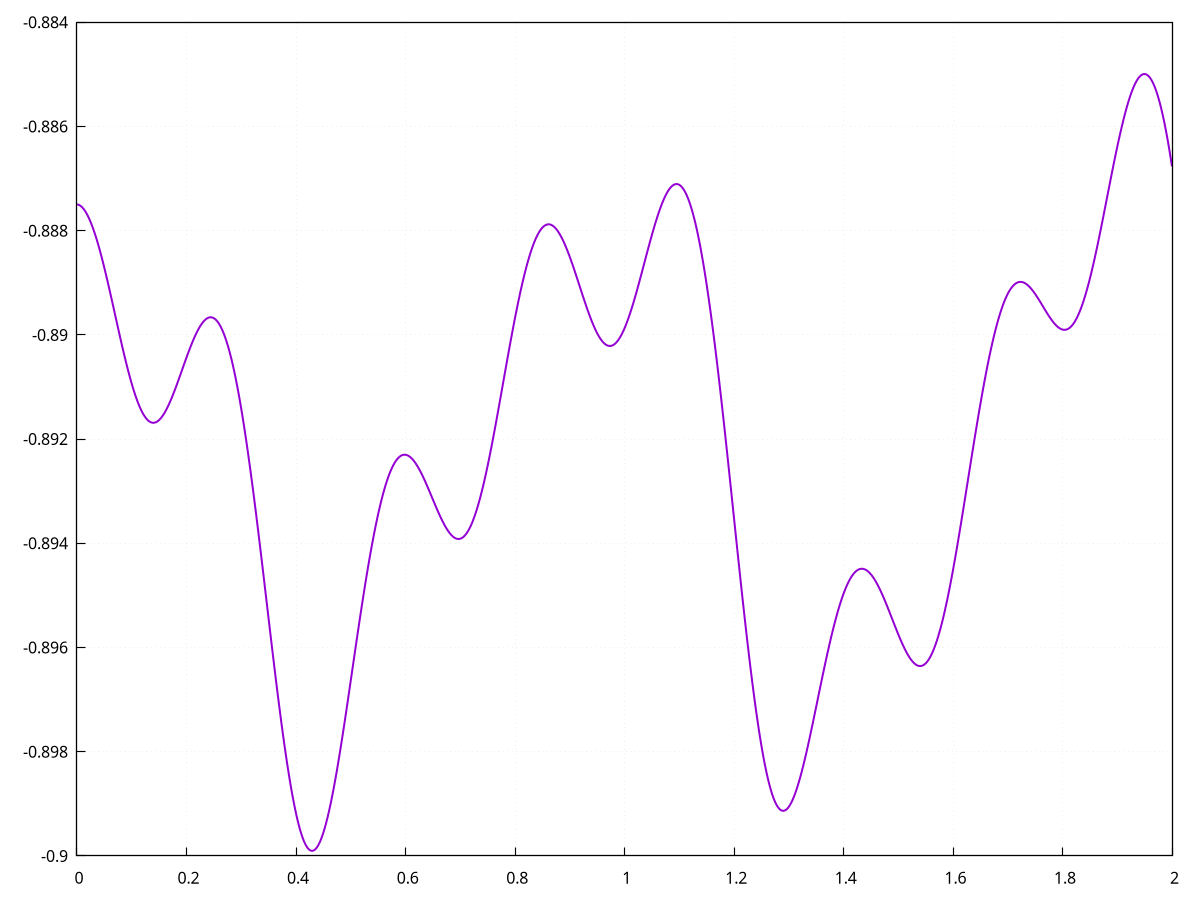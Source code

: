# ogpf libray
# Rev. 0.22 of March 9th, 2018
# Licence: MIT

# gnuplot global setting
set term wxt size 640,480 enhanced font "verdana,10" title "ogpf libray: Rev. 0.22 of March 9th, 2018"

# ogpf extra configuration
# -------------------------------------------
# color definitions
set style line 1 lc rgb "#800000" lt 1 lw 2
set style line 2 lc rgb "#ff0000" lt 1 lw 2
set style line 3 lc rgb "#ff4500" lt 1 lw 2
set style line 4 lc rgb "#ffa500" lt 1 lw 2
set style line 5 lc rgb "#006400" lt 1 lw 2
set style line 6 lc rgb "#0000ff" lt 1 lw 2
set style line 7 lc rgb "#9400d3" lt 1 lw 2

# Axes
set border linewidth 1.15
set tics nomirror

# grid
# Add light grid to plot
set style line 102 lc rgb "#d6d7d9" lt 0 lw 1
set grid back ls 102

# plot style
set style data linespoints

# -------------------------------------------

 
# plot scale
 
# Annotation: title and labels
 
# axes setting

plot "-" notitle with lines lt 1 lw 2
   0.0000000000000000      -0.88749516010284424     
   1.0000000474974513E-003 -0.88749670982360840     
   2.0000000949949026E-003 -0.88749933242797852     
   3.0000000260770321E-003 -0.88750290870666504     
   4.0000001899898052E-003 -0.88750767707824707     
   5.0000003539025784E-003 -0.88751333951950073     
   6.0000005178153515E-003 -0.88752007484436035     
   7.0000006817281246E-003 -0.88752782344818115     
   8.0000003799796104E-003 -0.88753670454025269     
   9.0000005438923836E-003 -0.88754653930664062     
   1.0000000707805157E-002 -0.88755738735198975     
   1.1000000871717930E-002 -0.88756918907165527     
   1.2000001035630703E-002 -0.88758212327957153     
   1.3000001199543476E-002 -0.88759601116180420     
   1.4000001363456249E-002 -0.88761085271835327     
   1.5000001527369022E-002 -0.88762670755386353     
   1.6000000759959221E-002 -0.88764357566833496     
   1.7000000923871994E-002 -0.88766139745712280     
   1.8000001087784767E-002 -0.88768011331558228     
   1.9000001251697540E-002 -0.88769996166229248     
   2.0000001415610313E-002 -0.88772058486938477     
   2.1000001579523087E-002 -0.88774216175079346     
   2.2000001743435860E-002 -0.88776469230651855     
   2.3000001907348633E-002 -0.88778817653656006     
   2.4000002071261406E-002 -0.88781255483627319     
   2.5000002235174179E-002 -0.88783782720565796     
   2.6000002399086952E-002 -0.88786399364471436     
   2.7000002562999725E-002 -0.88789093494415283     
   2.8000002726912498E-002 -0.88791882991790771     
   2.9000002890825272E-002 -0.88794755935668945     
   3.0000003054738045E-002 -0.88797706365585327     
   3.1000003218650818E-002 -0.88800740242004395     
   3.2000001519918442E-002 -0.88803851604461670     
   3.2999999821186066E-002 -0.88807046413421631     
   3.3999998122453690E-002 -0.88810324668884277     
   3.4999996423721313E-002 -0.88813662528991699     
   3.5999994724988937E-002 -0.88817083835601807     
   3.6999993026256561E-002 -0.88820576667785645     
   3.7999991327524185E-002 -0.88824141025543213     
   3.8999989628791809E-002 -0.88827764987945557     
   3.9999987930059433E-002 -0.88831460475921631     
   4.0999986231327057E-002 -0.88835227489471436     
   4.1999984532594681E-002 -0.88839054107666016     
   4.2999982833862305E-002 -0.88842952251434326     
   4.3999981135129929E-002 -0.88846892118453979     
   4.4999979436397552E-002 -0.88850897550582886     
   4.5999977737665176E-002 -0.88854956626892090     
   4.6999976038932800E-002 -0.88859069347381592     
   4.7999974340200424E-002 -0.88863241672515869     
   4.8999972641468048E-002 -0.88867455720901489     
   4.9999970942735672E-002 -0.88871723413467407     
   5.0999969244003296E-002 -0.88876032829284668     
   5.1999967545270920E-002 -0.88880378007888794     
   5.2999965846538544E-002 -0.88884776830673218     
   5.3999964147806168E-002 -0.88889205455780029     
   5.4999962449073792E-002 -0.88893675804138184     
   5.5999960750341415E-002 -0.88898175954818726     
   5.6999959051609039E-002 -0.88902711868286133     
   5.7999957352876663E-002 -0.88907277584075928     
   5.8999955654144287E-002 -0.88911867141723633     
   5.9999953955411911E-002 -0.88916480541229248     
   6.0999952256679535E-002 -0.88921123743057251     
   6.1999950557947159E-002 -0.88925784826278687     
   6.2999948859214783E-002 -0.88930457830429077     
   6.3999950885772705E-002 -0.88935148715972900     
   6.4999952912330627E-002 -0.88939857482910156     
   6.5999954938888550E-002 -0.88944578170776367     
   6.6999956965446472E-002 -0.88949298858642578     
   6.7999958992004395E-002 -0.88954031467437744     
   6.8999961018562317E-002 -0.88958764076232910     
   6.9999963045120239E-002 -0.88963508605957031     
   7.0999965071678162E-002 -0.88968241214752197     
   7.1999967098236084E-002 -0.88972967863082886     
   7.2999969124794006E-002 -0.88977694511413574     
   7.3999971151351929E-002 -0.88982409238815308     
   7.4999973177909851E-002 -0.88987112045288086     
   7.5999975204467773E-002 -0.88991796970367432     
   7.6999977231025696E-002 -0.88996469974517822     
   7.7999979257583618E-002 -0.89001131057739258     
   7.8999981284141541E-002 -0.89005762338638306     
   7.9999983310699463E-002 -0.89010369777679443     
   8.0999985337257385E-002 -0.89014953374862671     
   8.1999987363815308E-002 -0.89019513130187988     
   8.2999989390373230E-002 -0.89024031162261963     
   8.3999991416931152E-002 -0.89028525352478027     
   8.4999993443489075E-002 -0.89032977819442749     
   8.5999995470046997E-002 -0.89037394523620605     
   8.6999997496604919E-002 -0.89041769504547119     
   8.7999999523162842E-002 -0.89046108722686768     
   8.9000001549720764E-002 -0.89050400257110596     
   9.0000003576278687E-002 -0.89054632186889648     
   9.1000005602836609E-002 -0.89058828353881836     
   9.2000007629394531E-002 -0.89062964916229248     
   9.3000009655952454E-002 -0.89067053794860840     
   9.4000011682510376E-002 -0.89071083068847656     
   9.5000013709068298E-002 -0.89075058698654175     
   9.6000015735626221E-002 -0.89078968763351440     
   9.7000017762184143E-002 -0.89082825183868408     
   9.8000019788742065E-002 -0.89086604118347168     
   9.9000021815299988E-002 -0.89090323448181152     
  0.10000002384185791      -0.89093977212905884     
  0.10100002586841583      -0.89097559452056885     
  0.10200002789497375      -0.89101064205169678     
  0.10300002992153168      -0.89104497432708740     
  0.10400003194808960      -0.89107865095138550     
  0.10500003397464752      -0.89111149311065674     
  0.10600003600120544      -0.89114356040954590     
  0.10700003802776337      -0.89117479324340820     
  0.10800004005432129      -0.89120513200759888     
  0.10900004208087921      -0.89123475551605225     
  0.11000004410743713      -0.89126354455947876     
  0.11100004613399506      -0.89129137992858887     
  0.11200004816055298      -0.89131844043731689     
  0.11300005018711090      -0.89134454727172852     
  0.11400005221366882      -0.89136976003646851     
  0.11500005424022675      -0.89139413833618164     
  0.11600005626678467      -0.89141744375228882     
  0.11700005829334259      -0.89143991470336914     
  0.11800006031990051      -0.89146143198013306     
  0.11900006234645844      -0.89148199558258057     
  0.12000006437301636      -0.89150166511535645     
  0.12100006639957428      -0.89152026176452637     
  0.12200006842613220      -0.89153796434402466     
  0.12300007045269012      -0.89155465364456177     
  0.12400007247924805      -0.89157032966613770     
  0.12500007450580597      -0.89158511161804199     
  0.12600007653236389      -0.89159882068634033     
  0.12700007855892181      -0.89161157608032227     
  0.12800008058547974      -0.89162337779998779     
  0.12900008261203766      -0.89163404703140259     
  0.13000008463859558      -0.89164382219314575     
  0.13100008666515350      -0.89165258407592773     
  0.13200008869171143      -0.89166027307510376     
  0.13300009071826935      -0.89166700839996338     
  0.13400009274482727      -0.89167279005050659     
  0.13500009477138519      -0.89167749881744385     
  0.13600009679794312      -0.89168119430541992     
  0.13700009882450104      -0.89168405532836914     
  0.13800010085105896      -0.89168572425842285     
  0.13900010287761688      -0.89168661832809448     
  0.14000010490417480      -0.89168632030487061     
  0.14100010693073273      -0.89168524742126465     
  0.14200010895729065      -0.89168310165405273     
  0.14300011098384857      -0.89168000221252441     
  0.14400011301040649      -0.89167606830596924     
  0.14500011503696442      -0.89167106151580811     
  0.14600011706352234      -0.89166522026062012     
  0.14700011909008026      -0.89165842533111572     
  0.14800012111663818      -0.89165067672729492     
  0.14900012314319611      -0.89164209365844727     
  0.15000012516975403      -0.89163255691528320     
  0.15100012719631195      -0.89162224531173706     
  0.15200012922286987      -0.89161098003387451     
  0.15300013124942780      -0.89159893989562988     
  0.15400013327598572      -0.89158606529235840     
  0.15500013530254364      -0.89157235622406006     
  0.15600013732910156      -0.89155781269073486     
  0.15700013935565948      -0.89154255390167236     
  0.15800014138221741      -0.89152652025222778     
  0.15900014340877533      -0.89150971174240112     
  0.16000014543533325      -0.89149212837219238     
  0.16100014746189117      -0.89147388935089111     
  0.16200014948844910      -0.89145499467849731     
  0.16300015151500702      -0.89143532514572144     
  0.16400015354156494      -0.89141511917114258     
  0.16500015556812286      -0.89139413833618164     
  0.16600015759468079      -0.89137262105941772     
  0.16700015962123871      -0.89135044813156128     
  0.16800016164779663      -0.89132773876190186     
  0.16900016367435455      -0.89130449295043945     
  0.17000016570091248      -0.89128065109252930     
  0.17100016772747040      -0.89125633239746094     
  0.17200016975402832      -0.89123141765594482     
  0.17300017178058624      -0.89120626449584961     
  0.17400017380714417      -0.89118039608001709     
  0.17500017583370209      -0.89115428924560547     
  0.17600017786026001      -0.89112770557403564     
  0.17700017988681793      -0.89110076427459717     
  0.17800018191337585      -0.89107346534729004     
  0.17900018393993378      -0.89104580879211426     
  0.18000018596649170      -0.89101791381835938     
  0.18100018799304962      -0.89098966121673584     
  0.18200019001960754      -0.89096117019653320     
  0.18300019204616547      -0.89093244075775146     
  0.18400019407272339      -0.89090347290039062     
  0.18500019609928131      -0.89087438583374023     
  0.18600019812583923      -0.89084506034851074     
  0.18700020015239716      -0.89081561565399170     
  0.18800020217895508      -0.89078605175018311     
  0.18900020420551300      -0.89075642824172974     
  0.19000020623207092      -0.89072668552398682     
  0.19100020825862885      -0.89069700241088867     
  0.19200021028518677      -0.89066720008850098     
  0.19300021231174469      -0.89063745737075806     
  0.19400021433830261      -0.89060765504837036     
  0.19500021636486053      -0.89057803153991699     
  0.19600021839141846      -0.89054846763610840     
  0.19700022041797638      -0.89051890373229980     
  0.19800022244453430      -0.89048957824707031     
  0.19900022447109222      -0.89046037197113037     
  0.20000022649765015      -0.89043140411376953     
  0.20100022852420807      -0.89040243625640869     
  0.20200023055076599      -0.89037394523620605     
  0.20300023257732391      -0.89034557342529297     
  0.20400023460388184      -0.89031744003295898     
  0.20500023663043976      -0.89028972387313843     
  0.20600023865699768      -0.89026224613189697     
  0.20700024068355560      -0.89023506641387939     
  0.20800024271011353      -0.89020836353302002     
  0.20900024473667145      -0.89018201828002930     
  0.21000024676322937      -0.89015603065490723     
  0.21100024878978729      -0.89013051986694336     
  0.21200025081634521      -0.89010548591613770     
  0.21300025284290314      -0.89008092880249023     
  0.21400025486946106      -0.89005678892135620     
  0.21500025689601898      -0.89003324508666992     
  0.21600025892257690      -0.89001011848449707     
  0.21700026094913483      -0.88998770713806152     
  0.21800026297569275      -0.88996577262878418     
  0.21900026500225067      -0.88994455337524414     
  0.22000026702880859      -0.88992387056350708     
  0.22100026905536652      -0.88990390300750732     
  0.22200027108192444      -0.88988447189331055     
  0.22300027310848236      -0.88986587524414062     
  0.22400027513504028      -0.88984787464141846     
  0.22500027716159821      -0.88983058929443359     
  0.22600027918815613      -0.88981407880783081     
  0.22700028121471405      -0.88979828357696533     
  0.22800028324127197      -0.88978332281112671     
  0.22900028526782990      -0.88976907730102539     
  0.23000028729438782      -0.88975572586059570     
  0.23100028932094574      -0.88974320888519287     
  0.23200029134750366      -0.88973140716552734     
  0.23300029337406158      -0.88972055912017822     
  0.23400029540061951      -0.88971060514450073     
  0.23500029742717743      -0.88970148563385010     
  0.23600029945373535      -0.88969326019287109     
  0.23700030148029327      -0.88968598842620850     
  0.23800030350685120      -0.88967967033386230     
  0.23900030553340912      -0.88967424631118774     
  0.24000030755996704      -0.88966977596282959     
  0.24100030958652496      -0.88966631889343262     
  0.24200031161308289      -0.88966381549835205     
  0.24300031363964081      -0.88966226577758789     
  0.24400031566619873      -0.88966178894042969     
  0.24500031769275665      -0.88966238498687744     
  0.24600031971931458      -0.88966393470764160     
  0.24700032174587250      -0.88966655731201172     
  0.24800032377243042      -0.88967025279998779     
  0.24900032579898834      -0.88967490196228027     
  0.25000032782554626      -0.88968062400817871     
  0.25100031495094299      -0.88968753814697266     
  0.25200030207633972      -0.88969552516937256     
  0.25300028920173645      -0.88970458507537842     
  0.25400027632713318      -0.88971471786499023     
  0.25500026345252991      -0.88972604274749756     
  0.25600025057792664      -0.88973844051361084     
  0.25700023770332336      -0.88975191116333008     
  0.25800022482872009      -0.88976663351058960     
  0.25900021195411682      -0.88978242874145508     
  0.26000019907951355      -0.88979935646057129     
  0.26100018620491028      -0.88981747627258301     
  0.26200017333030701      -0.88983666896820068     
  0.26300016045570374      -0.88985717296600342     
  0.26400014758110046      -0.88987874984741211     
  0.26500013470649719      -0.88990151882171631     
  0.26600012183189392      -0.88992542028427124     
  0.26700010895729065      -0.88995051383972168     
  0.26800009608268738      -0.88997673988342285     
  0.26900008320808411      -0.89000421762466431     
  0.27000007033348083      -0.89003282785415649     
  0.27100005745887756      -0.89006268978118896     
  0.27200004458427429      -0.89009356498718262     
  0.27300003170967102      -0.89012575149536133     
  0.27400001883506775      -0.89015907049179077     
  0.27500000596046448      -0.89019358158111572     
  0.27599999308586121      -0.89022922515869141     
  0.27699998021125793      -0.89026618003845215     
  0.27799996733665466      -0.89030420780181885     
  0.27899995446205139      -0.89034342765808105     
  0.27999994158744812      -0.89038378000259399     
  0.28099992871284485      -0.89042532444000244     
  0.28199991583824158      -0.89046800136566162     
  0.28299990296363831      -0.89051187038421631     
  0.28399989008903503      -0.89055693149566650     
  0.28499987721443176      -0.89060300588607788     
  0.28599986433982849      -0.89065027236938477     
  0.28699985146522522      -0.89069873094558716     
  0.28799983859062195      -0.89074826240539551     
  0.28899982571601868      -0.89079892635345459     
  0.28999981284141541      -0.89085078239440918     
  0.29099979996681213      -0.89090359210968018     
  0.29199978709220886      -0.89095759391784668     
  0.29299977421760559      -0.89101266860961914     
  0.29399976134300232      -0.89106887578964233     
  0.29499974846839905      -0.89112609624862671     
  0.29599973559379578      -0.89118432998657227     
  0.29699972271919250      -0.89124363660812378     
  0.29799970984458923      -0.89130401611328125     
  0.29899969696998596      -0.89136546850204468     
  0.29999968409538269      -0.89142787456512451     
  0.30099967122077942      -0.89149123430252075     
  0.30199965834617615      -0.89155566692352295     
  0.30299964547157288      -0.89162099361419678     
  0.30399963259696960      -0.89168739318847656     
  0.30499961972236633      -0.89175462722778320     
  0.30599960684776306      -0.89182293415069580     
  0.30699959397315979      -0.89189207553863525     
  0.30799958109855652      -0.89196217060089111     
  0.30899956822395325      -0.89203310012817383     
  0.30999955534934998      -0.89210492372512817     
  0.31099954247474670      -0.89217764139175415     
  0.31199952960014343      -0.89225119352340698     
  0.31299951672554016      -0.89232552051544189     
  0.31399950385093689      -0.89240068197250366     
  0.31499949097633362      -0.89247667789459229     
  0.31599947810173035      -0.89255332946777344     
  0.31699946522712708      -0.89263081550598145     
  0.31799945235252380      -0.89270907640457153     
  0.31899943947792053      -0.89278793334960938     
  0.31999942660331726      -0.89286756515502930     
  0.32099941372871399      -0.89294785261154175     
  0.32199940085411072      -0.89302879571914673     
  0.32299938797950745      -0.89311039447784424     
  0.32399937510490417      -0.89319258928298950     
  0.32499936223030090      -0.89327538013458252     
  0.32599934935569763      -0.89335864782333374     
  0.32699933648109436      -0.89344257116317749     
  0.32799932360649109      -0.89352697134017944     
  0.32899931073188782      -0.89361190795898438     
  0.32999929785728455      -0.89369726181030273     
  0.33099928498268127      -0.89378309249877930     
  0.33199927210807800      -0.89386934041976929     
  0.33299925923347473      -0.89395594596862793     
  0.33399924635887146      -0.89404296875000000     
  0.33499923348426819      -0.89413034915924072     
  0.33599922060966492      -0.89421802759170532     
  0.33699920773506165      -0.89430600404739380     
  0.33799919486045837      -0.89439427852630615     
  0.33899918198585510      -0.89448279142379761     
  0.33999916911125183      -0.89457154273986816     
  0.34099915623664856      -0.89466047286987305     
  0.34199914336204529      -0.89474952220916748     
  0.34299913048744202      -0.89483875036239624     
  0.34399911761283875      -0.89492809772491455     
  0.34499910473823547      -0.89501744508743286     
  0.34599909186363220      -0.89510691165924072     
  0.34699907898902893      -0.89519643783569336     
  0.34799906611442566      -0.89528584480285645     
  0.34899905323982239      -0.89537537097930908     
  0.34999904036521912      -0.89546477794647217     
  0.35099902749061584      -0.89555400609970093     
  0.35199901461601257      -0.89564323425292969     
  0.35299900174140930      -0.89573222398757935     
  0.35399898886680603      -0.89582103490829468     
  0.35499897599220276      -0.89590966701507568     
  0.35599896311759949      -0.89599800109863281     
  0.35699895024299622      -0.89608609676361084     
  0.35799893736839294      -0.89617389440536499     
  0.35899892449378967      -0.89626133441925049     
  0.35999891161918640      -0.89634841680526733     
  0.36099889874458313      -0.89643520116806030     
  0.36199888586997986      -0.89652144908905029     
  0.36299887299537659      -0.89660727977752686     
  0.36399886012077332      -0.89669257402420044     
  0.36499884724617004      -0.89677739143371582     
  0.36599883437156677      -0.89686167240142822     
  0.36699882149696350      -0.89694535732269287     
  0.36799880862236023      -0.89702844619750977     
  0.36899879574775696      -0.89711087942123413     
  0.36999878287315369      -0.89719259738922119     
  0.37099876999855042      -0.89727365970611572     
  0.37199875712394714      -0.89735394716262817     
  0.37299874424934387      -0.89743363857269287     
  0.37399873137474060      -0.89751231670379639     
  0.37499871850013733      -0.89759027957916260     
  0.37599870562553406      -0.89766740798950195     
  0.37699869275093079      -0.89774358272552490     
  0.37799867987632751      -0.89781892299652100     
  0.37899866700172424      -0.89789330959320068     
  0.37999865412712097      -0.89796668291091919     
  0.38099864125251770      -0.89803910255432129     
  0.38199862837791443      -0.89811050891876221     
  0.38299861550331116      -0.89818084239959717     
  0.38399860262870789      -0.89825010299682617     
  0.38499858975410461      -0.89831823110580444     
  0.38599857687950134      -0.89838516712188721     
  0.38699856400489807      -0.89845108985900879     
  0.38799855113029480      -0.89851570129394531     
  0.38899853825569153      -0.89857912063598633     
  0.38999852538108826      -0.89864140748977661     
  0.39099851250648499      -0.89870226383209229     
  0.39199849963188171      -0.89876198768615723     
  0.39299848675727844      -0.89882034063339233     
  0.39399847388267517      -0.89887738227844238     
  0.39499846100807190      -0.89893305301666260     
  0.39599844813346863      -0.89898729324340820     
  0.39699843525886536      -0.89904022216796875     
  0.39799842238426208      -0.89909166097640991     
  0.39899840950965881      -0.89914178848266602     
  0.39999839663505554      -0.89919030666351318     
  0.40099838376045227      -0.89923739433288574     
  0.40199837088584900      -0.89928299188613892     
  0.40299835801124573      -0.89932709932327271     
  0.40399834513664246      -0.89936971664428711     
  0.40499833226203918      -0.89941072463989258     
  0.40599831938743591      -0.89945018291473389     
  0.40699830651283264      -0.89948797225952148     
  0.40799829363822937      -0.89952427148818970     
  0.40899828076362610      -0.89955896139144897     
  0.40999826788902283      -0.89959198236465454     
  0.41099825501441956      -0.89962339401245117     
  0.41199824213981628      -0.89965319633483887     
  0.41299822926521301      -0.89968132972717285     
  0.41399821639060974      -0.89970779418945312     
  0.41499820351600647      -0.89973258972167969     
  0.41599819064140320      -0.89975577592849731     
  0.41699817776679993      -0.89977723360061646     
  0.41799816489219666      -0.89979696273803711     
  0.41899815201759338      -0.89981508255004883     
  0.41999813914299011      -0.89983141422271729     
  0.42099812626838684      -0.89984601736068726     
  0.42199811339378357      -0.89985907077789307     
  0.42299810051918030      -0.89987021684646606     
  0.42399808764457703      -0.89987981319427490     
  0.42499807476997375      -0.89988762140274048     
  0.42599806189537048      -0.89989376068115234     
  0.42699804902076721      -0.89989817142486572     
  0.42799803614616394      -0.89990085363388062     
  0.42899802327156067      -0.89990186691284180     
  0.42999801039695740      -0.89990115165710449     
  0.43099799752235413      -0.89989882707595825     
  0.43199798464775085      -0.89989477396011353     
  0.43299797177314758      -0.89988905191421509     
  0.43399795889854431      -0.89988166093826294     
  0.43499794602394104      -0.89987254142761230     
  0.43599793314933777      -0.89986181259155273     
  0.43699792027473450      -0.89984941482543945     
  0.43799790740013123      -0.89983546733856201     
  0.43899789452552795      -0.89981985092163086     
  0.43999788165092468      -0.89980256557464600     
  0.44099786877632141      -0.89978373050689697     
  0.44199785590171814      -0.89976334571838379     
  0.44299784302711487      -0.89974129199981689     
  0.44399783015251160      -0.89971774816513062     
  0.44499781727790833      -0.89969265460968018     
  0.44599780440330505      -0.89966607093811035     
  0.44699779152870178      -0.89963793754577637     
  0.44799777865409851      -0.89960837364196777     
  0.44899776577949524      -0.89957726001739502     
  0.44999775290489197      -0.89954477548599243     
  0.45099774003028870      -0.89951086044311523     
  0.45199772715568542      -0.89947545528411865     
  0.45299771428108215      -0.89943873882293701     
  0.45399770140647888      -0.89940059185028076     
  0.45499768853187561      -0.89936113357543945     
  0.45599767565727234      -0.89932036399841309     
  0.45699766278266907      -0.89927828311920166     
  0.45799764990806580      -0.89923489093780518     
  0.45899763703346252      -0.89919030666351318     
  0.45999762415885925      -0.89914441108703613     
  0.46099761128425598      -0.89909738302230835     
  0.46199759840965271      -0.89904922246932983     
  0.46299758553504944      -0.89899981021881104     
  0.46399757266044617      -0.89894926548004150     
  0.46499755978584290      -0.89889770746231079     
  0.46599754691123962      -0.89884507656097412     
  0.46699753403663635      -0.89879131317138672     
  0.46799752116203308      -0.89873659610748291     
  0.46899750828742981      -0.89868086576461792     
  0.46999749541282654      -0.89862412214279175     
  0.47099748253822327      -0.89856648445129395     
  0.47199746966362000      -0.89850801229476929     
  0.47299745678901672      -0.89844858646392822     
  0.47399744391441345      -0.89838826656341553     
  0.47499743103981018      -0.89832717180252075     
  0.47599741816520691      -0.89826524257659912     
  0.47699740529060364      -0.89820265769958496     
  0.47799739241600037      -0.89813923835754395     
  0.47899737954139709      -0.89807516336441040     
  0.47999736666679382      -0.89801037311553955     
  0.48099735379219055      -0.89794498682022095     
  0.48199734091758728      -0.89787894487380981     
  0.48299732804298401      -0.89781236648559570     
  0.48399731516838074      -0.89774519205093384     
  0.48499730229377747      -0.89767748117446899     
  0.48599728941917419      -0.89760929346084595     
  0.48699727654457092      -0.89754062891006470     
  0.48799726366996765      -0.89747154712677002     
  0.48899725079536438      -0.89740198850631714     
  0.48999723792076111      -0.89733219146728516     
  0.49099722504615784      -0.89726185798645020     
  0.49199721217155457      -0.89719128608703613     
  0.49299719929695129      -0.89712047576904297     
  0.49399718642234802      -0.89704942703247070     
  0.49499717354774475      -0.89697802066802979     
  0.49599716067314148      -0.89690643548965454     
  0.49699714779853821      -0.89683467149734497     
  0.49799713492393494      -0.89676284790039062     
  0.49899712204933167      -0.89669084548950195     
  0.49999710917472839      -0.89661872386932373     
  0.50099712610244751      -0.89654654264450073     
  0.50199711322784424      -0.89647436141967773     
  0.50299710035324097      -0.89640212059020996     
  0.50399708747863770      -0.89632993936538696     
  0.50499707460403442      -0.89625775814056396     
  0.50599706172943115      -0.89618569612503052     
  0.50699704885482788      -0.89611375331878662     
  0.50799703598022461      -0.89604175090789795     
  0.50899702310562134      -0.89597010612487793     
  0.50999701023101807      -0.89589858055114746     
  0.51099699735641479      -0.89582723379135132     
  0.51199698448181152      -0.89575612545013428     
  0.51299697160720825      -0.89568519592285156     
  0.51399695873260498      -0.89561462402343750     
  0.51499694585800171      -0.89554429054260254     
  0.51599693298339844      -0.89547431468963623     
  0.51699692010879517      -0.89540469646453857     
  0.51799690723419189      -0.89533537626266479     
  0.51899689435958862      -0.89526653289794922     
  0.51999688148498535      -0.89519810676574707     
  0.52099686861038208      -0.89513003826141357     
  0.52199685573577881      -0.89506244659423828     
  0.52299684286117554      -0.89499533176422119     
  0.52399682998657227      -0.89492869377136230     
  0.52499681711196899      -0.89486259222030640     
  0.52599680423736572      -0.89479708671569824     
  0.52699679136276245      -0.89473205804824829     
  0.52799677848815918      -0.89466762542724609     
  0.52899676561355591      -0.89460372924804688     
  0.52999675273895264      -0.89454054832458496     
  0.53099673986434937      -0.89447802305221558     
  0.53199672698974609      -0.89441609382629395     
  0.53299671411514282      -0.89435482025146484     
  0.53399670124053955      -0.89429426193237305     
  0.53499668836593628      -0.89423429965972900     
  0.53599667549133301      -0.89417517185211182     
  0.53699666261672974      -0.89411675930023193     
  0.53799664974212646      -0.89405906200408936     
  0.53899663686752319      -0.89400213956832886     
  0.53999662399291992      -0.89394599199295044     
  0.54099661111831665      -0.89389061927795410     
  0.54199659824371338      -0.89383614063262939     
  0.54299658536911011      -0.89378237724304199     
  0.54399657249450684      -0.89372944831848145     
  0.54499655961990356      -0.89367747306823730     
  0.54599654674530029      -0.89362627267837524     
  0.54699653387069702      -0.89357596635818481     
  0.54799652099609375      -0.89352649450302124     
  0.54899650812149048      -0.89347797632217407     
  0.54999649524688721      -0.89343035221099854     
  0.55099648237228394      -0.89338356256484985     
  0.55199646949768066      -0.89333778619766235     
  0.55299645662307739      -0.89329290390014648     
  0.55399644374847412      -0.89324891567230225     
  0.55499643087387085      -0.89320588111877441     
  0.55599641799926758      -0.89316380023956299     
  0.55699640512466431      -0.89312279224395752     
  0.55799639225006104      -0.89308261871337891     
  0.55899637937545776      -0.89304345846176147     
  0.55999636650085449      -0.89300531148910522     
  0.56099635362625122      -0.89296817779541016     
  0.56199634075164795      -0.89293193817138672     
  0.56299632787704468      -0.89289677143096924     
  0.56399631500244141      -0.89286255836486816     
  0.56499630212783813      -0.89282941818237305     
  0.56599628925323486      -0.89279723167419434     
  0.56699627637863159      -0.89276599884033203     
  0.56799626350402832      -0.89273583889007568     
  0.56899625062942505      -0.89270675182342529     
  0.56999623775482178      -0.89267867803573608     
  0.57099622488021851      -0.89265155792236328     
  0.57199621200561523      -0.89262551069259644     
  0.57299619913101196      -0.89260041713714600     
  0.57399618625640869      -0.89257645606994629     
  0.57499617338180542      -0.89255344867706299     
  0.57599616050720215      -0.89253145456314087     
  0.57699614763259888      -0.89251053333282471     
  0.57799613475799561      -0.89249056577682495     
  0.57899612188339233      -0.89247161149978638     
  0.57999610900878906      -0.89245367050170898     
  0.58099609613418579      -0.89243674278259277     
  0.58199608325958252      -0.89242088794708252     
  0.58299607038497925      -0.89240598678588867     
  0.58399605751037598      -0.89239209890365601     
  0.58499604463577271      -0.89237922430038452     
  0.58599603176116943      -0.89236736297607422     
  0.58699601888656616      -0.89235639572143555     
  0.58799600601196289      -0.89234650135040283     
  0.58899599313735962      -0.89233756065368652     
  0.58999598026275635      -0.89232957363128662     
  0.59099596738815308      -0.89232254028320312     
  0.59199595451354980      -0.89231646060943604     
  0.59299594163894653      -0.89231133460998535     
  0.59399592876434326      -0.89230722188949585     
  0.59499591588973999      -0.89230394363403320     
  0.59599590301513672      -0.89230161905288696     
  0.59699589014053345      -0.89230024814605713     
  0.59799587726593018      -0.89229971170425415     
  0.59899586439132690      -0.89230012893676758     
  0.59999585151672363      -0.89230138063430786     
  0.60099583864212036      -0.89230352640151978     
  0.60199582576751709      -0.89230656623840332     
  0.60299581289291382      -0.89231038093566895     
  0.60399580001831055      -0.89231508970260620     
  0.60499578714370728      -0.89232063293457031     
  0.60599577426910400      -0.89232701063156128     
  0.60699576139450073      -0.89233416318893433     
  0.60799574851989746      -0.89234209060668945     
  0.60899573564529419      -0.89235079288482666     
  0.60999572277069092      -0.89236032962799072     
  0.61099570989608765      -0.89237046241760254     
  0.61199569702148438      -0.89238142967224121     
  0.61299568414688110      -0.89239311218261719     
  0.61399567127227783      -0.89240545034408569     
  0.61499565839767456      -0.89241850376129150     
  0.61599564552307129      -0.89243221282958984     
  0.61699563264846802      -0.89244663715362549     
  0.61799561977386475      -0.89246165752410889     
  0.61899560689926147      -0.89247727394104004     
  0.61999559402465820      -0.89249360561370850     
  0.62099558115005493      -0.89251041412353516     
  0.62199556827545166      -0.89252781867980957     
  0.62299555540084839      -0.89254575967788696     
  0.62399554252624512      -0.89256429672241211     
  0.62499552965164185      -0.89258331060409546     
  0.62599551677703857      -0.89260280132293701     
  0.62699550390243530      -0.89262282848358154     
  0.62799549102783203      -0.89264321327209473     
  0.62899547815322876      -0.89266407489776611     
  0.62999546527862549      -0.89268541336059570     
  0.63099545240402222      -0.89270710945129395     
  0.63199543952941895      -0.89272910356521606     
  0.63299542665481567      -0.89275157451629639     
  0.63399541378021240      -0.89277434349060059     
  0.63499540090560913      -0.89279735088348389     
  0.63599538803100586      -0.89282077550888062     
  0.63699537515640259      -0.89284437894821167     
  0.63799536228179932      -0.89286834001541138     
  0.63899534940719604      -0.89289242029190063     
  0.63999533653259277      -0.89291679859161377     
  0.64099532365798950      -0.89294123649597168     
  0.64199531078338623      -0.89296591281890869     
  0.64299529790878296      -0.89299076795578003     
  0.64399528503417969      -0.89301568269729614     
  0.64499527215957642      -0.89304077625274658     
  0.64599525928497314      -0.89306581020355225     
  0.64699524641036987      -0.89309102296829224     
  0.64799523353576660      -0.89311623573303223     
  0.64899522066116333      -0.89314138889312744     
  0.64999520778656006      -0.89316654205322266     
  0.65099519491195679      -0.89319169521331787     
  0.65199518203735352      -0.89321672916412354     
  0.65299516916275024      -0.89324170351028442     
  0.65399515628814697      -0.89326655864715576     
  0.65499514341354370      -0.89329123497009277     
  0.65599513053894043      -0.89331585168838501     
  0.65699511766433716      -0.89334022998809814     
  0.65799510478973389      -0.89336442947387695     
  0.65899509191513062      -0.89338839054107666     
  0.65999507904052734      -0.89341205358505249     
  0.66099506616592407      -0.89343547821044922     
  0.66199505329132080      -0.89345860481262207     
  0.66299504041671753      -0.89348143339157104     
  0.66399502754211426      -0.89350390434265137     
  0.66499501466751099      -0.89352595806121826     
  0.66599500179290771      -0.89354765415191650     
  0.66699498891830444      -0.89356899261474609     
  0.66799497604370117      -0.89358985424041748     
  0.66899496316909790      -0.89361023902893066     
  0.66999495029449463      -0.89363014698028564     
  0.67099493741989136      -0.89364963769912720     
  0.67199492454528809      -0.89366853237152100     
  0.67299491167068481      -0.89368695020675659     
  0.67399489879608154      -0.89370477199554443     
  0.67499488592147827      -0.89372199773788452     
  0.67599487304687500      -0.89373862743377686     
  0.67699486017227173      -0.89375472068786621     
  0.67799484729766846      -0.89377009868621826     
  0.67899483442306519      -0.89378476142883301     
  0.67999482154846191      -0.89379882812500000     
  0.68099480867385864      -0.89381211996078491     
  0.68199479579925537      -0.89382481575012207     
  0.68299478292465210      -0.89383661746978760     
  0.68399477005004883      -0.89384770393371582     
  0.68499475717544556      -0.89385807514190674     
  0.68599474430084229      -0.89386761188507080     
  0.68699473142623901      -0.89387643337249756     
  0.68799471855163574      -0.89388436079025269     
  0.68899470567703247      -0.89389145374298096     
  0.68999469280242920      -0.89389777183532715     
  0.69099467992782593      -0.89390313625335693     
  0.69199466705322266      -0.89390760660171509     
  0.69299465417861938      -0.89391124248504639     
  0.69399464130401611      -0.89391398429870605     
  0.69499462842941284      -0.89391571283340454     
  0.69599461555480957      -0.89391660690307617     
  0.69699460268020630      -0.89391654729843140     
  0.69799458980560303      -0.89391547441482544     
  0.69899457693099976      -0.89391344785690308     
  0.69999456405639648      -0.89391052722930908     
  0.70099455118179321      -0.89390659332275391     
  0.70199453830718994      -0.89390164613723755     
  0.70299452543258667      -0.89389574527740479     
  0.70399451255798340      -0.89388877153396606     
  0.70499449968338013      -0.89388078451156616     
  0.70599448680877686      -0.89387190341949463     
  0.70699447393417358      -0.89386188983917236     
  0.70799446105957031      -0.89385086297988892     
  0.70899444818496704      -0.89383882284164429     
  0.70999443531036377      -0.89382576942443848     
  0.71099442243576050      -0.89381158351898193     
  0.71199440956115723      -0.89379644393920898     
  0.71299439668655396      -0.89378023147583008     
  0.71399438381195068      -0.89376300573348999     
  0.71499437093734741      -0.89374470710754395     
  0.71599435806274414      -0.89372539520263672     
  0.71699434518814087      -0.89370501041412354     
  0.71799433231353760      -0.89368355274200439     
  0.71899431943893433      -0.89366114139556885     
  0.71999430656433105      -0.89363765716552734     
  0.72099429368972778      -0.89361321926116943     
  0.72199428081512451      -0.89358764886856079     
  0.72299426794052124      -0.89356106519699097     
  0.72399425506591797      -0.89353358745574951     
  0.72499424219131470      -0.89350497722625732     
  0.72599422931671143      -0.89347541332244873     
  0.72699421644210815      -0.89344483613967896     
  0.72799420356750488      -0.89341324567794800     
  0.72899419069290161      -0.89338076114654541     
  0.72999417781829834      -0.89334726333618164     
  0.73099416494369507      -0.89331275224685669     
  0.73199415206909180      -0.89327740669250488     
  0.73299413919448853      -0.89324104785919189     
  0.73399412631988525      -0.89320385456085205     
  0.73499411344528198      -0.89316570758819580     
  0.73599410057067871      -0.89312660694122314     
  0.73699408769607544      -0.89308667182922363     
  0.73799407482147217      -0.89304590225219727     
  0.73899406194686890      -0.89300423860549927     
  0.73999404907226562      -0.89296174049377441     
  0.74099403619766235      -0.89291846752166748     
  0.74199402332305908      -0.89287436008453369     
  0.74299401044845581      -0.89282941818237305     
  0.74399399757385254      -0.89278376102447510     
  0.74499398469924927      -0.89273726940155029     
  0.74599397182464600      -0.89269018173217773     
  0.74699395895004272      -0.89264225959777832     
  0.74799394607543945      -0.89259362220764160     
  0.74899393320083618      -0.89254438877105713     
  0.74999392032623291      -0.89249444007873535     
  0.75099390745162964      -0.89244389533996582     
  0.75199389457702637      -0.89239275455474854     
  0.75299388170242310      -0.89234089851379395     
  0.75399386882781982      -0.89228856563568115     
  0.75499385595321655      -0.89223563671112061     
  0.75599384307861328      -0.89218217134475708     
  0.75699383020401001      -0.89212822914123535     
  0.75799381732940674      -0.89207375049591064     
  0.75899380445480347      -0.89201879501342773     
  0.75999379158020020      -0.89196348190307617     
  0.76099377870559692      -0.89190769195556641     
  0.76199376583099365      -0.89185148477554321     
  0.76299375295639038      -0.89179491996765137     
  0.76399374008178711      -0.89173793792724609     
  0.76499372720718384      -0.89168077707290649     
  0.76599371433258057      -0.89162325859069824     
  0.76699370145797729      -0.89156538248062134     
  0.76799368858337402      -0.89150726795196533     
  0.76899367570877075      -0.89144897460937500     
  0.76999366283416748      -0.89139044284820557     
  0.77099364995956421      -0.89133167266845703     
  0.77199363708496094      -0.89127290248870850     
  0.77299362421035767      -0.89121389389038086     
  0.77399361133575439      -0.89115470647811890     
  0.77499359846115112      -0.89109551906585693     
  0.77599358558654785      -0.89103615283966064     
  0.77699357271194458      -0.89097690582275391     
  0.77799355983734131      -0.89091759920120239     
  0.77899354696273804      -0.89085829257965088     
  0.77999353408813477      -0.89079904556274414     
  0.78099352121353149      -0.89073973894119263     
  0.78199350833892822      -0.89068061113357544     
  0.78299349546432495      -0.89062160253524780     
  0.78399348258972168      -0.89056271314620972     
  0.78499346971511841      -0.89050394296646118     
  0.78599345684051514      -0.89044535160064697     
  0.78699344396591187      -0.89038699865341187     
  0.78799343109130859      -0.89032888412475586     
  0.78899341821670532      -0.89027094841003418     
  0.78999340534210205      -0.89021331071853638     
  0.79099339246749878      -0.89015603065490723     
  0.79199337959289551      -0.89009892940521240     
  0.79299336671829224      -0.89004230499267578     
  0.79399335384368896      -0.88998591899871826     
  0.79499334096908569      -0.88993000984191895     
  0.79599332809448242      -0.88987445831298828     
  0.79699331521987915      -0.88981926441192627     
  0.79799330234527588      -0.88976466655731201     
  0.79899328947067261      -0.88971042633056641     
  0.79999327659606934      -0.88965672254562378     
  0.80099326372146606      -0.88960349559783936     
  0.80199325084686279      -0.88955080509185791     
  0.80299323797225952      -0.88949865102767944     
  0.80399322509765625      -0.88944709300994873     
  0.80499321222305298      -0.88939607143402100     
  0.80599319934844971      -0.88934564590454102     
  0.80699318647384644      -0.88929581642150879     
  0.80799317359924316      -0.88924676179885864     
  0.80899316072463989      -0.88919824361801147     
  0.80999314785003662      -0.88915038108825684     
  0.81099313497543335      -0.88910329341888428     
  0.81199312210083008      -0.88905692100524902     
  0.81299310922622681      -0.88901114463806152     
  0.81399309635162354      -0.88896620273590088     
  0.81499308347702026      -0.88892203569412231     
  0.81599307060241699      -0.88887858390808105     
  0.81699305772781372      -0.88883596658706665     
  0.81799304485321045      -0.88879406452178955     
  0.81899303197860718      -0.88875305652618408     
  0.81999301910400391      -0.88871282339096069     
  0.82099300622940063      -0.88867342472076416     
  0.82199299335479736      -0.88863492012023926     
  0.82299298048019409      -0.88859724998474121     
  0.82399296760559082      -0.88856041431427002     
  0.82499295473098755      -0.88852453231811523     
  0.82599294185638428      -0.88848948478698730     
  0.82699292898178101      -0.88845539093017578     
  0.82799291610717773      -0.88842219114303589     
  0.82899290323257446      -0.88838988542556763     
  0.82999289035797119      -0.88835859298706055     
  0.83099287748336792      -0.88832813501358032     
  0.83199286460876465      -0.88829874992370605     
  0.83299285173416138      -0.88827019929885864     
  0.83399283885955811      -0.88824272155761719     
  0.83499282598495483      -0.88821613788604736     
  0.83599281311035156      -0.88819050788879395     
  0.83699280023574829      -0.88816595077514648     
  0.83799278736114502      -0.88814234733581543     
  0.83899277448654175      -0.88811975717544556     
  0.83999276161193848      -0.88809812068939209     
  0.84099274873733521      -0.88807749748229980     
  0.84199273586273193      -0.88805794715881348     
  0.84299272298812866      -0.88803929090499878     
  0.84399271011352539      -0.88802170753479004     
  0.84499269723892212      -0.88800513744354248     
  0.84599268436431885      -0.88798952102661133     
  0.84699267148971558      -0.88797503709793091     
  0.84799265861511230      -0.88796150684356689     
  0.84899264574050903      -0.88794898986816406     
  0.84999263286590576      -0.88793754577636719     
  0.85099261999130249      -0.88792699575424194     
  0.85199260711669922      -0.88791751861572266     
  0.85299259424209595      -0.88790905475616455     
  0.85399258136749268      -0.88790166378021240     
  0.85499256849288940      -0.88789516687393188     
  0.85599255561828613      -0.88788974285125732     
  0.85699254274368286      -0.88788533210754395     
  0.85799252986907959      -0.88788187503814697     
  0.85899251699447632      -0.88787949085235596     
  0.85999250411987305      -0.88787794113159180     
  0.86099249124526978      -0.88787752389907837     
  0.86199247837066650      -0.88787800073623657     
  0.86299246549606323      -0.88787949085235596     
  0.86399245262145996      -0.88788181543350220     
  0.86499243974685669      -0.88788521289825439     
  0.86599242687225342      -0.88788950443267822     
  0.86699241399765015      -0.88789480924606323     
  0.86799240112304688      -0.88790094852447510     
  0.86899238824844360      -0.88790810108184814     
  0.86999237537384033      -0.88791608810424805     
  0.87099236249923706      -0.88792490959167480     
  0.87199234962463379      -0.88793480396270752     
  0.87299233675003052      -0.88794547319412231     
  0.87399232387542725      -0.88795697689056396     
  0.87499231100082397      -0.88796937465667725     
  0.87599229812622070      -0.88798260688781738     
  0.87699228525161743      -0.88799667358398438     
  0.87799227237701416      -0.88801151514053345     
  0.87899225950241089      -0.88802719116210938     
  0.87999224662780762      -0.88804364204406738     
  0.88099223375320435      -0.88806086778640747     
  0.88199222087860107      -0.88807880878448486     
  0.88299220800399780      -0.88809758424758911     
  0.88399219512939453      -0.88811707496643066     
  0.88499218225479126      -0.88813722133636475     
  0.88599216938018799      -0.88815808296203613     
  0.88699215650558472      -0.88817960023880005     
  0.88799214363098145      -0.88820183277130127     
  0.88899213075637817      -0.88822460174560547     
  0.88999211788177490      -0.88824808597564697     
  0.89099210500717163      -0.88827216625213623     
  0.89199209213256836      -0.88829684257507324     
  0.89299207925796509      -0.88832205533981323     
  0.89399206638336182      -0.88834786415100098     
  0.89499205350875854      -0.88837409019470215     
  0.89599204063415527      -0.88840091228485107     
  0.89699202775955200      -0.88842821121215820     
  0.89799201488494873      -0.88845598697662354     
  0.89899200201034546      -0.88848417997360229     
  0.89999198913574219      -0.88851284980773926     
  0.90099197626113892      -0.88854181766510010     
  0.90199196338653564      -0.88857126235961914     
  0.90299195051193237      -0.88860106468200684     
  0.90399193763732910      -0.88863116502761841     
  0.90499192476272583      -0.88866156339645386     
  0.90599191188812256      -0.88869231939315796     
  0.90699189901351929      -0.88872331380844116     
  0.90799188613891602      -0.88875454664230347     
  0.90899187326431274      -0.88878595829010010     
  0.90999186038970947      -0.88881766796112061     
  0.91099184751510620      -0.88884949684143066     
  0.91199183464050293      -0.88888150453567505     
  0.91299182176589966      -0.88891363143920898     
  0.91399180889129639      -0.88894587755203247     
  0.91499179601669312      -0.88897812366485596     
  0.91599178314208984      -0.88901054859161377     
  0.91699177026748657      -0.88904297351837158     
  0.91799175739288330      -0.88907539844512939     
  0.91899174451828003      -0.88910782337188721     
  0.91999173164367676      -0.88914012908935547     
  0.92099171876907349      -0.88917243480682373     
  0.92199170589447021      -0.88920462131500244     
  0.92299169301986694      -0.88923668861389160     
  0.92399168014526367      -0.88926863670349121     
  0.92499166727066040      -0.88930046558380127     
  0.92599165439605713      -0.88933199644088745     
  0.92699164152145386      -0.88936340808868408     
  0.92799162864685059      -0.88939458131790161     
  0.92899161577224731      -0.88942545652389526     
  0.92999160289764404      -0.88945615291595459     
  0.93099159002304077      -0.88948643207550049     
  0.93199157714843750      -0.88951635360717773     
  0.93299156427383423      -0.88954597711563110     
  0.93399155139923096      -0.88957524299621582     
  0.93499153852462769      -0.88960409164428711     
  0.93599152565002441      -0.88963252305984497     
  0.93699151277542114      -0.88966047763824463     
  0.93799149990081787      -0.88968801498413086     
  0.93899148702621460      -0.88971507549285889     
  0.93999147415161133      -0.88974153995513916     
  0.94099146127700806      -0.88976752758026123     
  0.94199144840240479      -0.88979297876358032     
  0.94299143552780151      -0.88981783390045166     
  0.94399142265319824      -0.88984203338623047     
  0.94499140977859497      -0.88986569643020630     
  0.94599139690399170      -0.88988876342773438     
  0.94699138402938843      -0.88991105556488037     
  0.94799137115478516      -0.88993275165557861     
  0.94899135828018188      -0.88995373249053955     
  0.94999134540557861      -0.88997399806976318     
  0.95099133253097534      -0.88999354839324951     
  0.95199131965637207      -0.89001238346099854     
  0.95299130678176880      -0.89003050327301025     
  0.95399129390716553      -0.89004772901535034     
  0.95499128103256226      -0.89006423950195312     
  0.95599126815795898      -0.89007991552352905     
  0.95699125528335571      -0.89009475708007812     
  0.95799124240875244      -0.89010882377624512     
  0.95899122953414917      -0.89012199640274048     
  0.95999121665954590      -0.89013433456420898     
  0.96099120378494263      -0.89014577865600586     
  0.96199119091033936      -0.89015638828277588     
  0.96299117803573608      -0.89016604423522949     
  0.96399116516113281      -0.89017486572265625     
  0.96499115228652954      -0.89018273353576660     
  0.96599113941192627      -0.89018964767456055     
  0.96699112653732300      -0.89019566774368286     
  0.96799111366271973      -0.89020073413848877     
  0.96899110078811646      -0.89020490646362305     
  0.96999108791351318      -0.89020812511444092     
  0.97099107503890991      -0.89021027088165283     
  0.97199106216430664      -0.89021158218383789     
  0.97299104928970337      -0.89021193981170654     
  0.97399103641510010      -0.89021128416061401     
  0.97499102354049683      -0.89020967483520508     
  0.97599101066589355      -0.89020717144012451     
  0.97699099779129028      -0.89020359516143799     
  0.97799098491668701      -0.89019906520843506     
  0.97899097204208374      -0.89019352197647095     
  0.97999095916748047      -0.89018714427947998     
  0.98099094629287720      -0.89017969369888306     
  0.98199093341827393      -0.89017128944396973     
  0.98299092054367065      -0.89016199111938477     
  0.98399090766906738      -0.89015167951583862     
  0.98499089479446411      -0.89014041423797607     
  0.98599088191986084      -0.89012819528579712     
  0.98699086904525757      -0.89011502265930176     
  0.98799085617065430      -0.89010095596313477     
  0.98899084329605103      -0.89008599519729614     
  0.98999083042144775      -0.89007008075714111     
  0.99099081754684448      -0.89005327224731445     
  0.99199080467224121      -0.89003556966781616     
  0.99299079179763794      -0.89001691341400146     
  0.99399077892303467      -0.88999736309051514     
  0.99499076604843140      -0.88997709751129150     
  0.99599075317382812      -0.88995587825775146     
  0.99699074029922485      -0.88993382453918457     
  0.99799072742462158      -0.88991093635559082     
  0.99899071455001831      -0.88988721370697021     
  0.99999070167541504      -0.88986277580261230     
   1.0009907484054565      -0.88983750343322754     
   1.0019907951354980      -0.88981139659881592     
   1.0029908418655396      -0.88978463411331177     
   1.0039908885955811      -0.88975709676742554     
   1.0049909353256226      -0.88972878456115723     
   1.0059909820556641      -0.88969987630844116     
   1.0069910287857056      -0.88967025279998779     
   1.0079910755157471      -0.88963997364044189     
   1.0089911222457886      -0.88960897922515869     
   1.0099911689758301      -0.88957738876342773     
   1.0109912157058716      -0.88954532146453857     
   1.0119912624359131      -0.88951253890991211     
   1.0129913091659546      -0.88947916030883789     
   1.0139913558959961      -0.88944536447525024     
   1.0149914026260376      -0.88941097259521484     
   1.0159914493560791      -0.88937604427337646     
   1.0169914960861206      -0.88934075832366943     
   1.0179915428161621      -0.88930487632751465     
   1.0189915895462036      -0.88926869630813599     
   1.0199916362762451      -0.88923203945159912     
   1.0209916830062866      -0.88919496536254883     
   1.0219917297363281      -0.88915765285491943     
   1.0229917764663696      -0.88911992311477661     
   1.0239918231964111      -0.88908183574676514     
   1.0249918699264526      -0.88904350996017456     
   1.0259919166564941      -0.88900494575500488     
   1.0269919633865356      -0.88896614313125610     
   1.0279920101165771      -0.88892710208892822     
   1.0289920568466187      -0.88888788223266602     
   1.0299921035766602      -0.88884854316711426     
   1.0309921503067017      -0.88880896568298340     
   1.0319921970367432      -0.88876932859420776     
   1.0329922437667847      -0.88872957229614258     
   1.0339922904968262      -0.88868987560272217     
   1.0349923372268677      -0.88865005970001221     
   1.0359923839569092      -0.88861018419265747     
   1.0369924306869507      -0.88857042789459229     
   1.0379924774169922      -0.88853061199188232     
   1.0389925241470337      -0.88849091529846191     
   1.0399925708770752      -0.88845133781433105     
   1.0409926176071167      -0.88841187953948975     
   1.0419926643371582      -0.88837254047393799     
   1.0429927110671997      -0.88833332061767578     
   1.0439927577972412      -0.88829433917999268     
   1.0449928045272827      -0.88825559616088867     
   1.0459928512573242      -0.88821709156036377     
   1.0469928979873657      -0.88817888498306274     
   1.0479929447174072      -0.88814091682434082     
   1.0489929914474487      -0.88810330629348755     
   1.0499930381774902      -0.88806605339050293     
   1.0509930849075317      -0.88802915811538696     
   1.0519931316375732      -0.88799262046813965     
   1.0529931783676147      -0.88795661926269531     
   1.0539932250976562      -0.88792085647583008     
   1.0549932718276978      -0.88788574934005737     
   1.0559933185577393      -0.88785111904144287     
   1.0569933652877808      -0.88781690597534180     
   1.0579934120178223      -0.88778328895568848     
   1.0589934587478638      -0.88775020837783813     
   1.0599935054779053      -0.88771772384643555     
   1.0609935522079468      -0.88768577575683594     
   1.0619935989379883      -0.88765454292297363     
   1.0629936456680298      -0.88762402534484863     
   1.0639936923980713      -0.88759410381317139     
   1.0649937391281128      -0.88756483793258667     
   1.0659937858581543      -0.88753628730773926     
   1.0669938325881958      -0.88750851154327393     
   1.0679938793182373      -0.88748145103454590     
   1.0689939260482788      -0.88745522499084473     
   1.0699939727783203      -0.88742983341217041     
   1.0709940195083618      -0.88740515708923340     
   1.0719940662384033      -0.88738131523132324     
   1.0729941129684448      -0.88735842704772949     
   1.0739941596984863      -0.88733637332916260     
   1.0749942064285278      -0.88731515407562256     
   1.0759942531585693      -0.88729494810104370     
   1.0769942998886108      -0.88727563619613647     
   1.0779943466186523      -0.88725721836090088     
   1.0789943933486938      -0.88723981380462646     
   1.0799944400787354      -0.88722336292266846     
   1.0809944868087769      -0.88720792531967163     
   1.0819945335388184      -0.88719350099563599     
   1.0829945802688599      -0.88718003034591675     
   1.0839946269989014      -0.88716769218444824     
   1.0849946737289429      -0.88715636730194092     
   1.0859947204589844      -0.88714611530303955     
   1.0869947671890259      -0.88713705539703369     
   1.0879948139190674      -0.88712894916534424     
   1.0889948606491089      -0.88712203502655029     
   1.0899949073791504      -0.88711619377136230     
   1.0909949541091919      -0.88711154460906982     
   1.0919950008392334      -0.88710802793502808     
   1.0929950475692749      -0.88710570335388184     
   1.0939950942993164      -0.88710451126098633     
   1.0949951410293579      -0.88710451126098633     
   1.0959951877593994      -0.88710570335388184     
   1.0969952344894409      -0.88710808753967285     
   1.0979952812194824      -0.88711166381835938     
   1.0989953279495239      -0.88711649179458618     
   1.0999953746795654      -0.88712257146835327     
   1.1009954214096069      -0.88712990283966064     
   1.1019954681396484      -0.88713848590850830     
   1.1029955148696899      -0.88714826107025146     
   1.1039955615997314      -0.88715934753417969     
   1.1049956083297729      -0.88717174530029297     
   1.1059956550598145      -0.88718533515930176     
   1.1069957017898560      -0.88720029592514038     
   1.1079957485198975      -0.88721644878387451     
   1.1089957952499390      -0.88723397254943848     
   1.1099958419799805      -0.88725280761718750     
   1.1109958887100220      -0.88727283477783203     
   1.1119959354400635      -0.88729429244995117     
   1.1129959821701050      -0.88731694221496582     
   1.1139960289001465      -0.88734102249145508     
   1.1149960756301880      -0.88736635446548462     
   1.1159961223602295      -0.88739299774169922     
   1.1169961690902710      -0.88742101192474365     
   1.1179962158203125      -0.88745027780532837     
   1.1189962625503540      -0.88748085498809814     
   1.1199963092803955      -0.88751280307769775     
   1.1209963560104370      -0.88754606246948242     
   1.1219964027404785      -0.88758063316345215     
   1.1229964494705200      -0.88761651515960693     
   1.1239964962005615      -0.88765370845794678     
   1.1249965429306030      -0.88769233226776123     
   1.1259965896606445      -0.88773214817047119     
   1.1269966363906860      -0.88777327537536621     
   1.1279966831207275      -0.88781571388244629     
   1.1289967298507690      -0.88785952329635620     
   1.1299967765808105      -0.88790458440780640     
   1.1309968233108521      -0.88795089721679688     
   1.1319968700408936      -0.88799858093261719     
   1.1329969167709351      -0.88804745674133301     
   1.1339969635009766      -0.88809764385223389     
   1.1349970102310181      -0.88814914226531982     
   1.1359970569610596      -0.88820183277130127     
   1.1369971036911011      -0.88825583457946777     
   1.1379971504211426      -0.88831114768981934     
   1.1389971971511841      -0.88836765289306641     
   1.1399972438812256      -0.88842535018920898     
   1.1409972906112671      -0.88848429918289185     
   1.1419973373413086      -0.88854444026947021     
   1.1429973840713501      -0.88860583305358887     
   1.1439974308013916      -0.88866841793060303     
   1.1449974775314331      -0.88873207569122314     
   1.1459975242614746      -0.88879704475402832     
   1.1469975709915161      -0.88886314630508423     
   1.1479976177215576      -0.88893032073974609     
   1.1489976644515991      -0.88899874687194824     
   1.1499977111816406      -0.88906824588775635     
   1.1509977579116821      -0.88913881778717041     
   1.1519978046417236      -0.88921046257019043     
   1.1529978513717651      -0.88928329944610596     
   1.1539978981018066      -0.88935708999633789     
   1.1549979448318481      -0.88943201303482056     
   1.1559979915618896      -0.88950788974761963     
   1.1569980382919312      -0.88958489894866943     
   1.1579980850219727      -0.88966286182403564     
   1.1589981317520142      -0.88974177837371826     
   1.1599981784820557      -0.88982176780700684     
   1.1609982252120972      -0.88990259170532227     
   1.1619982719421387      -0.88998436927795410     
   1.1629983186721802      -0.89006716012954712     
   1.1639983654022217      -0.89015078544616699     
   1.1649984121322632      -0.89023530483245850     
   1.1659984588623047      -0.89032065868377686     
   1.1669985055923462      -0.89040690660476685     
   1.1679985523223877      -0.89049392938613892     
   1.1689985990524292      -0.89058172702789307     
   1.1699986457824707      -0.89067041873931885     
   1.1709986925125122      -0.89075970649719238     
   1.1719987392425537      -0.89084982872009277     
   1.1729987859725952      -0.89094066619873047     
   1.1739988327026367      -0.89103209972381592     
   1.1749988794326782      -0.89112436771392822     
   1.1759989261627197      -0.89121711254119873     
   1.1769989728927612      -0.89131057262420654     
   1.1779990196228027      -0.89140456914901733     
   1.1789990663528442      -0.89149916172027588     
   1.1799991130828857      -0.89159435033798218     
   1.1809991598129272      -0.89169001579284668     
   1.1819992065429688      -0.89178621768951416     
   1.1829992532730103      -0.89188283681869507     
   1.1839993000030518      -0.89197993278503418     
   1.1849993467330933      -0.89207744598388672     
   1.1859993934631348      -0.89217525720596313     
   1.1869994401931763      -0.89227354526519775     
   1.1879994869232178      -0.89237213134765625     
   1.1889995336532593      -0.89247107505798340     
   1.1899995803833008      -0.89257025718688965     
   1.1909996271133423      -0.89266967773437500     
   1.1919996738433838      -0.89276933670043945     
   1.1929997205734253      -0.89286923408508301     
   1.1939997673034668      -0.89296925067901611     
   1.1949998140335083      -0.89306938648223877     
   1.1959998607635498      -0.89316976070404053     
   1.1969999074935913      -0.89327001571655273     
   1.1979999542236328      -0.89337050914764404     
   1.1990000009536743      -0.89347094297409058     
   1.2000000476837158      -0.89357137680053711     
   1.2010000944137573      -0.89367175102233887     
   1.2020001411437988      -0.89377212524414062     
   1.2030001878738403      -0.89387226104736328     
   1.2040002346038818      -0.89397239685058594     
   1.2050002813339233      -0.89407229423522949     
   1.2060003280639648      -0.89417201280593872     
   1.2070003747940063      -0.89427161216735840     
   1.2080004215240479      -0.89437085390090942     
   1.2090004682540894      -0.89446985721588135     
   1.2100005149841309      -0.89456856250762939     
   1.2110005617141724      -0.89466685056686401     
   1.2120006084442139      -0.89476478099822998     
   1.2130006551742554      -0.89486241340637207     
   1.2140007019042969      -0.89495944976806641     
   1.2150007486343384      -0.89505612850189209     
   1.2160007953643799      -0.89515221118927002     
   1.2170008420944214      -0.89524787664413452     
   1.2180008888244629      -0.89534288644790649     
   1.2190009355545044      -0.89543735980987549     
   1.2200009822845459      -0.89553117752075195     
   1.2210010290145874      -0.89562433958053589     
   1.2220010757446289      -0.89571684598922729     
   1.2230011224746704      -0.89580857753753662     
   1.2240011692047119      -0.89589965343475342     
   1.2250012159347534      -0.89598989486694336     
   1.2260012626647949      -0.89607936143875122     
   1.2270013093948364      -0.89616799354553223     
   1.2280013561248779      -0.89625579118728638     
   1.2290014028549194      -0.89634263515472412     
   1.2300014495849609      -0.89642858505249023     
   1.2310014963150024      -0.89651358127593994     
   1.2320015430450439      -0.89659762382507324     
   1.2330015897750854      -0.89668071269989014     
   1.2340016365051270      -0.89676266908645630     
   1.2350016832351685      -0.89684361219406128     
   1.2360017299652100      -0.89692348241806030     
   1.2370017766952515      -0.89700227975845337     
   1.2380018234252930      -0.89707988500595093     
   1.2390018701553345      -0.89715635776519775     
   1.2400019168853760      -0.89723169803619385     
   1.2410019636154175      -0.89730572700500488     
   1.2420020103454590      -0.89737856388092041     
   1.2430020570755005      -0.89745020866394043     
   1.2440021038055420      -0.89752048254013062     
   1.2450021505355835      -0.89758950471878052     
   1.2460021972656250      -0.89765721559524536     
   1.2470022439956665      -0.89772355556488037     
   1.2480022907257080      -0.89778864383697510     
   1.2490023374557495      -0.89785218238830566     
   1.2500023841857910      -0.89791440963745117     
   1.2510024309158325      -0.89797520637512207     
   1.2520024776458740      -0.89803457260131836     
   1.2530025243759155      -0.89809256792068481     
   1.2540025711059570      -0.89814901351928711     
   1.2550026178359985      -0.89820396900177002     
   1.2560026645660400      -0.89825749397277832     
   1.2570027112960815      -0.89830946922302246     
   1.2580027580261230      -0.89835989475250244     
   1.2590028047561646      -0.89840883016586304     
   1.2600028514862061      -0.89845621585845947     
   1.2610028982162476      -0.89850199222564697     
   1.2620029449462891      -0.89854627847671509     
   1.2630029916763306      -0.89858895540237427     
   1.2640030384063721      -0.89863002300262451     
   1.2650030851364136      -0.89866954088211060     
   1.2660031318664551      -0.89870738983154297     
   1.2670031785964966      -0.89874374866485596     
   1.2680032253265381      -0.89877843856811523     
   1.2690032720565796      -0.89881145954132080     
   1.2700033187866211      -0.89884281158447266     
   1.2710033655166626      -0.89887267351150513     
   1.2720034122467041      -0.89890086650848389     
   1.2730034589767456      -0.89892745018005371     
   1.2740035057067871      -0.89895236492156982     
   1.2750035524368286      -0.89897572994232178     
   1.2760035991668701      -0.89899742603302002     
   1.2770036458969116      -0.89901757240295410     
   1.2780036926269531      -0.89903593063354492     
   1.2790037393569946      -0.89905285835266113     
   1.2800037860870361      -0.89906811714172363     
   1.2810038328170776      -0.89908170700073242     
   1.2820038795471191      -0.89909374713897705     
   1.2830039262771606      -0.89910423755645752     
   1.2840039730072021      -0.89911311864852905     
   1.2850040197372437      -0.89912039041519165     
   1.2860040664672852      -0.89912617206573486     
   1.2870041131973267      -0.89913034439086914     
   1.2880041599273682      -0.89913296699523926     
   1.2890042066574097      -0.89913409948348999     
   1.2900042533874512      -0.89913368225097656     
   1.2910043001174927      -0.89913177490234375     
   1.2920043468475342      -0.89912837743759155     
   1.2930043935775757      -0.89912348985671997     
   1.2940044403076172      -0.89911723136901855     
   1.2950044870376587      -0.89910942316055298     
   1.2960045337677002      -0.89910018444061279     
   1.2970045804977417      -0.89908951520919800     
   1.2980046272277832      -0.89907753467559814     
   1.2990046739578247      -0.89906412363052368     
   1.3000047206878662      -0.89904940128326416     
   1.3010047674179077      -0.89903330802917480     
   1.3020048141479492      -0.89901590347290039     
   1.3030048608779907      -0.89899718761444092     
   1.3040049076080322      -0.89897722005844116     
   1.3050049543380737      -0.89895606040954590     
   1.3060050010681152      -0.89893352985382080     
   1.3070050477981567      -0.89890986680984497     
   1.3080050945281982      -0.89888495206832886     
   1.3090051412582397      -0.89885896444320679     
   1.3100051879882812      -0.89883184432983398     
   1.3110052347183228      -0.89880353212356567     
   1.3120052814483643      -0.89877414703369141     
   1.3130053281784058      -0.89874374866485596     
   1.3140053749084473      -0.89871215820312500     
   1.3150054216384888      -0.89867973327636719     
   1.3160054683685303      -0.89864617586135864     
   1.3170055150985718      -0.89861172437667847     
   1.3180055618286133      -0.89857637882232666     
   1.3190056085586548      -0.89854001998901367     
   1.3200056552886963      -0.89850282669067383     
   1.3210057020187378      -0.89846479892730713     
   1.3220057487487793      -0.89842593669891357     
   1.3230057954788208      -0.89838624000549316     
   1.3240058422088623      -0.89834570884704590     
   1.3250058889389038      -0.89830446243286133     
   1.3260059356689453      -0.89826250076293945     
   1.3270059823989868      -0.89821994304656982     
   1.3280060291290283      -0.89817655086517334     
   1.3290060758590698      -0.89813262224197388     
   1.3300061225891113      -0.89808809757232666     
   1.3310061693191528      -0.89804291725158691     
   1.3320062160491943      -0.89799714088439941     
   1.3330062627792358      -0.89795100688934326     
   1.3340063095092773      -0.89790427684783936     
   1.3350063562393188      -0.89785701036453247     
   1.3360064029693604      -0.89780938625335693     
   1.3370064496994019      -0.89776128530502319     
   1.3380064964294434      -0.89771282672882080     
   1.3390065431594849      -0.89766401052474976     
   1.3400065898895264      -0.89761483669281006     
   1.3410066366195679      -0.89756536483764648     
   1.3420066833496094      -0.89751565456390381     
   1.3430067300796509      -0.89746558666229248     
   1.3440067768096924      -0.89741528034210205     
   1.3450068235397339      -0.89736491441726685     
   1.3460068702697754      -0.89731425046920776     
   1.3470069169998169      -0.89726352691650391     
   1.3480069637298584      -0.89721262454986572     
   1.3490070104598999      -0.89716166257858276     
   1.3500070571899414      -0.89711064100265503     
   1.3510071039199829      -0.89705955982208252     
   1.3520071506500244      -0.89700841903686523     
   1.3530071973800659      -0.89695727825164795     
   1.3540072441101074      -0.89690625667572021     
   1.3550072908401489      -0.89685523509979248     
   1.3560073375701904      -0.89680433273315430     
   1.3570073843002319      -0.89675343036651611     
   1.3580074310302734      -0.89670276641845703     
   1.3590074777603149      -0.89665216207504272     
   1.3600075244903564      -0.89660179615020752     
   1.3610075712203979      -0.89655160903930664     
   1.3620076179504395      -0.89650160074234009     
   1.3630076646804810      -0.89645195007324219     
   1.3640077114105225      -0.89640241861343384     
   1.3650077581405640      -0.89635318517684937     
   1.3660078048706055      -0.89630436897277832     
   1.3670078516006470      -0.89625585079193115     
   1.3680078983306885      -0.89620757102966309     
   1.3690079450607300      -0.89615970849990845     
   1.3700079917907715      -0.89611226320266724     
   1.3710080385208130      -0.89606523513793945     
   1.3720080852508545      -0.89601862430572510     
   1.3730081319808960      -0.89597249031066895     
   1.3740081787109375      -0.89592671394348145     
   1.3750082254409790      -0.89588153362274170     
   1.3760082721710205      -0.89583671092987061     
   1.3770083189010620      -0.89579248428344727     
   1.3780083656311035      -0.89574885368347168     
   1.3790084123611450      -0.89570569992065430     
   1.3800084590911865      -0.89566308259963989     
   1.3810085058212280      -0.89562112092971802     
   1.3820085525512695      -0.89557969570159912     
   1.3830085992813110      -0.89553892612457275     
   1.3840086460113525      -0.89549875259399414     
   1.3850086927413940      -0.89545923471450806     
   1.3860087394714355      -0.89542031288146973     
   1.3870087862014771      -0.89538216590881348     
   1.3880088329315186      -0.89534461498260498     
   1.3890088796615601      -0.89530777931213379     
   1.3900089263916016      -0.89527165889739990     
   1.3910089731216431      -0.89523625373840332     
   1.3920090198516846      -0.89520156383514404     
   1.3930090665817261      -0.89516758918762207     
   1.3940091133117676      -0.89513444900512695     
   1.3950091600418091      -0.89510190486907959     
   1.3960092067718506      -0.89507025480270386     
   1.3970092535018921      -0.89503937959671021     
   1.3980093002319336      -0.89500927925109863     
   1.3990093469619751      -0.89497995376586914     
   1.4000093936920166      -0.89495146274566650     
   1.4010094404220581      -0.89492368698120117     
   1.4020094871520996      -0.89489686489105225     
   1.4030095338821411      -0.89487075805664062     
   1.4040095806121826      -0.89484548568725586     
   1.4050096273422241      -0.89482116699218750     
   1.4060096740722656      -0.89479756355285645     
   1.4070097208023071      -0.89477479457855225     
   1.4080097675323486      -0.89475297927856445     
   1.4090098142623901      -0.89473199844360352     
   1.4100098609924316      -0.89471179246902466     
   1.4110099077224731      -0.89469254016876221     
   1.4120099544525146      -0.89467406272888184     
   1.4130100011825562      -0.89465653896331787     
   1.4140100479125977      -0.89463990926742554     
   1.4150100946426392      -0.89462411403656006     
   1.4160101413726807      -0.89460909366607666     
   1.4170101881027222      -0.89459508657455444     
   1.4180102348327637      -0.89458185434341431     
   1.4190102815628052      -0.89456957578659058     
   1.4200103282928467      -0.89455813169479370     
   1.4210103750228882      -0.89454758167266846     
   1.4220104217529297      -0.89453786611557007     
   1.4230104684829712      -0.89452910423278809     
   1.4240105152130127      -0.89452111721038818     
   1.4250105619430542      -0.89451396465301514     
   1.4260106086730957      -0.89450776576995850     
   1.4270106554031372      -0.89450240135192871     
   1.4280107021331787      -0.89449799060821533     
   1.4290107488632202      -0.89449429512023926     
   1.4300107955932617      -0.89449149370193481     
   1.4310108423233032      -0.89448952674865723     
   1.4320108890533447      -0.89448839426040649     
   1.4330109357833862      -0.89448815584182739     
   1.4340109825134277      -0.89448869228363037     
   1.4350110292434692      -0.89449006319046021     
   1.4360110759735107      -0.89449226856231689     
   1.4370111227035522      -0.89449524879455566     
   1.4380111694335938      -0.89449900388717651     
   1.4390112161636353      -0.89450359344482422     
   1.4400112628936768      -0.89450901746749878     
   1.4410113096237183      -0.89451515674591064     
   1.4420113563537598      -0.89452207088470459     
   1.4430114030838013      -0.89452975988388062     
   1.4440114498138428      -0.89453816413879395     
   1.4450114965438843      -0.89454734325408936     
   1.4460115432739258      -0.89455723762512207     
   1.4470115900039673      -0.89456784725189209     
   1.4480116367340088      -0.89457917213439941     
   1.4490116834640503      -0.89459121227264404     
   1.4500117301940918      -0.89460384845733643     
   1.4510117769241333      -0.89461725950241089     
   1.4520118236541748      -0.89463126659393311     
   1.4530118703842163      -0.89464592933654785     
   1.4540119171142578      -0.89466130733489990     
   1.4550119638442993      -0.89467722177505493     
   1.4560120105743408      -0.89469373226165771     
   1.4570120573043823      -0.89471089839935303     
   1.4580121040344238      -0.89472860097885132     
   1.4590121507644653      -0.89474689960479736     
   1.4600121974945068      -0.89476573467254639     
   1.4610122442245483      -0.89478504657745361     
   1.4620122909545898      -0.89480495452880859     
   1.4630123376846313      -0.89482522010803223     
   1.4640123844146729      -0.89484620094299316     
   1.4650124311447144      -0.89486747980117798     
   1.4660124778747559      -0.89488923549652100     
   1.4670125246047974      -0.89491146802902222     
   1.4680125713348389      -0.89493405818939209     
   1.4690126180648804      -0.89495706558227539     
   1.4700126647949219      -0.89498054981231689     
   1.4710127115249634      -0.89500427246093750     
   1.4720127582550049      -0.89502841234207153     
   1.4730128049850464      -0.89505279064178467     
   1.4740128517150879      -0.89507758617401123     
   1.4750128984451294      -0.89510262012481689     
   1.4760129451751709      -0.89512789249420166     
   1.4770129919052124      -0.89515352249145508     
   1.4780130386352539      -0.89517933130264282     
   1.4790130853652954      -0.89520525932312012     
   1.4800131320953369      -0.89523148536682129     
   1.4810131788253784      -0.89525789022445679     
   1.4820132255554199      -0.89528441429138184     
   1.4830132722854614      -0.89531105756759644     
   1.4840133190155029      -0.89533782005310059     
   1.4850133657455444      -0.89536464214324951     
   1.4860134124755859      -0.89539158344268799     
   1.4870134592056274      -0.89541852474212646     
   1.4880135059356689      -0.89544558525085449     
   1.4890135526657104      -0.89547252655029297     
   1.4900135993957520      -0.89549952745437622     
   1.4910136461257935      -0.89552640914916992     
   1.4920136928558350      -0.89555329084396362     
   1.4930137395858765      -0.89558011293411255     
   1.4940137863159180      -0.89560675621032715     
   1.4950138330459595      -0.89563328027725220     
   1.4960138797760010      -0.89565968513488770     
   1.4970139265060425      -0.89568597078323364     
   1.4980139732360840      -0.89571201801300049     
   1.4990140199661255      -0.89573782682418823     
   1.5000140666961670      -0.89576345682144165     
   1.5010141134262085      -0.89578878879547119     
   1.5020141601562500      -0.89581382274627686     
   1.5030142068862915      -0.89583861827850342     
   1.5040142536163330      -0.89586299657821655     
   1.5050143003463745      -0.89588713645935059     
   1.5060143470764160      -0.89591085910797119     
   1.5070143938064575      -0.89593422412872314     
   1.5080144405364990      -0.89595711231231689     
   1.5090144872665405      -0.89597958326339722     
   1.5100145339965820      -0.89600157737731934     
   1.5110145807266235      -0.89602321386337280     
   1.5120146274566650      -0.89604425430297852     
   1.5130146741867065      -0.89606475830078125     
   1.5140147209167480      -0.89608484506607056     
   1.5150147676467896      -0.89610421657562256     
   1.5160148143768311      -0.89612317085266113     
   1.5170148611068726      -0.89614140987396240     
   1.5180149078369141      -0.89615911245346069     
   1.5190149545669556      -0.89617615938186646     
   1.5200150012969971      -0.89619255065917969     
   1.5210150480270386      -0.89620828628540039     
   1.5220150947570801      -0.89622318744659424     
   1.5230151414871216      -0.89623755216598511     
   1.5240151882171631      -0.89625108242034912     
   1.5250152349472046      -0.89626389741897583     
   1.5260152816772461      -0.89627599716186523     
   1.5270153284072876      -0.89628726243972778     
   1.5280153751373291      -0.89629769325256348     
   1.5290154218673706      -0.89630734920501709     
   1.5300154685974121      -0.89631617069244385     
   1.5310155153274536      -0.89632415771484375     
   1.5320155620574951      -0.89633131027221680     
   1.5330156087875366      -0.89633750915527344     
   1.5340156555175781      -0.89634287357330322     
   1.5350157022476196      -0.89634728431701660     
   1.5360157489776611      -0.89635086059570312     
   1.5370157957077026      -0.89635336399078369     
   1.5380158424377441      -0.89635503292083740     
   1.5390158891677856      -0.89635574817657471     
   1.5400159358978271      -0.89635550975799561     
   1.5410159826278687      -0.89635419845581055     
   1.5420160293579102      -0.89635193347930908     
   1.5430160760879517      -0.89634865522384644     
   1.5440161228179932      -0.89634442329406738     
   1.5450161695480347      -0.89633911848068237     
   1.5460162162780762      -0.89633285999298096     
   1.5470162630081177      -0.89632546901702881     
   1.5480163097381592      -0.89631712436676025     
   1.5490163564682007      -0.89630770683288574     
   1.5500164031982422      -0.89629721641540527     
   1.5510164499282837      -0.89628565311431885     
   1.5520164966583252      -0.89627301692962646     
   1.5530165433883667      -0.89625930786132812     
   1.5540165901184082      -0.89624458551406860     
   1.5550166368484497      -0.89622879028320312     
   1.5560166835784912      -0.89621186256408691     
   1.5570167303085327      -0.89619386196136475     
   1.5580167770385742      -0.89617478847503662     
   1.5590168237686157      -0.89615464210510254     
   1.5600168704986572      -0.89613342285156250     
   1.5610169172286987      -0.89611113071441650     
   1.5620169639587402      -0.89608770608901978     
   1.5630170106887817      -0.89606326818466187     
   1.5640170574188232      -0.89603769779205322     
   1.5650171041488647      -0.89601111412048340     
   1.5660171508789062      -0.89598339796066284     
   1.5670171976089478      -0.89595460891723633     
   1.5680172443389893      -0.89592480659484863     
   1.5690172910690308      -0.89589393138885498     
   1.5700173377990723      -0.89586204290390015     
   1.5710173845291138      -0.89582908153533936     
   1.5720174312591553      -0.89579510688781738     
   1.5730174779891968      -0.89576005935668945     
   1.5740175247192383      -0.89572405815124512     
   1.5750175714492798      -0.89568698406219482     
   1.5760176181793213      -0.89564895629882812     
   1.5770176649093628      -0.89560991525650024     
   1.5780177116394043      -0.89556992053985596     
   1.5790177583694458      -0.89552891254425049     
   1.5800178050994873      -0.89548695087432861     
   1.5810178518295288      -0.89544403553009033     
   1.5820178985595703      -0.89540028572082520     
   1.5830179452896118      -0.89535558223724365     
   1.5840179920196533      -0.89530992507934570     
   1.5850180387496948      -0.89526343345642090     
   1.5860180854797363      -0.89521604776382446     
   1.5870181322097778      -0.89516776800155640     
   1.5880181789398193      -0.89511871337890625     
   1.5890182256698608      -0.89506876468658447     
   1.5900182723999023      -0.89501798152923584     
   1.5910183191299438      -0.89496654272079468     
   1.5920183658599854      -0.89491426944732666     
   1.5930184125900269      -0.89486122131347656     
   1.5940184593200684      -0.89480745792388916     
   1.5950185060501099      -0.89475286006927490     
   1.5960185527801514      -0.89469766616821289     
   1.5970185995101929      -0.89464181661605835     
   1.5980186462402344      -0.89458525180816650     
   1.5990186929702759      -0.89452809095382690     
   1.6000187397003174      -0.89447027444839478     
   1.6010187864303589      -0.89441180229187012     
   1.6020188331604004      -0.89435291290283203     
   1.6030188798904419      -0.89429330825805664     
   1.6040189266204834      -0.89423322677612305     
   1.6050189733505249      -0.89417260885238647     
   1.6060190200805664      -0.89411151409149170     
   1.6070190668106079      -0.89404994249343872     
   1.6080191135406494      -0.89398789405822754     
   1.6090191602706909      -0.89392548799514771     
   1.6100192070007324      -0.89386260509490967     
   1.6110192537307739      -0.89379936456680298     
   1.6120193004608154      -0.89373576641082764     
   1.6130193471908569      -0.89367187023162842     
   1.6140193939208984      -0.89360761642456055     
   1.6150194406509399      -0.89354306459426880     
   1.6160194873809814      -0.89347833395004272     
   1.6170195341110229      -0.89341318607330322     
   1.6180195808410645      -0.89334797859191895     
   1.6190196275711060      -0.89328253269195557     
   1.6200196743011475      -0.89321690797805786     
   1.6210197210311890      -0.89315116405487061     
   1.6220197677612305      -0.89308524131774902     
   1.6230198144912720      -0.89301925897598267     
   1.6240198612213135      -0.89295315742492676     
   1.6250199079513550      -0.89288699626922607     
   1.6260199546813965      -0.89282083511352539     
   1.6270200014114380      -0.89275467395782471     
   1.6280200481414795      -0.89268845319747925     
   1.6290200948715210      -0.89262235164642334     
   1.6300201416015625      -0.89255630970001221     
   1.6310201883316040      -0.89249026775360107     
   1.6320202350616455      -0.89242434501647949     
   1.6330202817916870      -0.89235866069793701     
   1.6340203285217285      -0.89229297637939453     
   1.6350203752517700      -0.89222759008407593     
   1.6360204219818115      -0.89216232299804688     
   1.6370204687118530      -0.89209735393524170     
   1.6380205154418945      -0.89203250408172607     
   1.6390205621719360      -0.89196801185607910     
   1.6400206089019775      -0.89190375804901123     
   1.6410206556320190      -0.89183986186981201     
   1.6420207023620605      -0.89177626371383667     
   1.6430207490921021      -0.89171296358108521     
   1.6440207958221436      -0.89165008068084717     
   1.6450208425521851      -0.89158761501312256     
   1.6460208892822266      -0.89152550697326660     
   1.6470209360122681      -0.89146375656127930     
   1.6480209827423096      -0.89140248298645020     
   1.6490210294723511      -0.89134174585342407     
   1.6500210762023926      -0.89128148555755615     
   1.6510211229324341      -0.89122164249420166     
   1.6520211696624756      -0.89116239547729492     
   1.6530212163925171      -0.89110362529754639     
   1.6540212631225586      -0.89104545116424561     
   1.6550213098526001      -0.89098787307739258     
   1.6560213565826416      -0.89093089103698730     
   1.6570214033126831      -0.89087444543838501     
   1.6580214500427246      -0.89081859588623047     
   1.6590214967727661      -0.89076352119445801     
   1.6600215435028076      -0.89070898294448853     
   1.6610215902328491      -0.89065515995025635     
   1.6620216369628906      -0.89060199260711670     
   1.6630216836929321      -0.89054960012435913     
   1.6640217304229736      -0.89049780368804932     
   1.6650217771530151      -0.89044690132141113     
   1.6660218238830566      -0.89039659500122070     
   1.6670218706130981      -0.89034712314605713     
   1.6680219173431396      -0.89029836654663086     
   1.6690219640731812      -0.89025038480758667     
   1.6700220108032227      -0.89020323753356934     
   1.6710220575332642      -0.89015686511993408     
   1.6720221042633057      -0.89011120796203613     
   1.6730221509933472      -0.89006650447845459     
   1.6740221977233887      -0.89002263545989990     
   1.6750222444534302      -0.88997954130172729     
   1.6760222911834717      -0.88993728160858154     
   1.6770223379135132      -0.88989603519439697     
   1.6780223846435547      -0.88985550403594971     
   1.6790224313735962      -0.88981592655181885     
   1.6800224781036377      -0.88977706432342529     
   1.6810225248336792      -0.88973927497863770     
   1.6820225715637207      -0.88970237970352173     
   1.6830226182937622      -0.88966631889343262     
   1.6840226650238037      -0.88963121175765991     
   1.6850227117538452      -0.88959699869155884     
   1.6860227584838867      -0.88956367969512939     
   1.6870228052139282      -0.88953137397766113     
   1.6880228519439697      -0.88949990272521973     
   1.6890228986740112      -0.88946938514709473     
   1.6900229454040527      -0.88943982124328613     
   1.6910229921340942      -0.88941121101379395     
   1.6920230388641357      -0.88938355445861816     
   1.6930230855941772      -0.88935685157775879     
   1.6940231323242188      -0.88933098316192627     
   1.6950231790542603      -0.88930618762969971     
   1.6960232257843018      -0.88928222656250000     
   1.6970232725143433      -0.88925927877426147     
   1.6980233192443848      -0.88923728466033936     
   1.6990233659744263      -0.88921618461608887     
   1.7000234127044678      -0.88919609785079956     
   1.7010234594345093      -0.88917684555053711     
   1.7020235061645508      -0.88915860652923584     
   1.7030235528945923      -0.88914126157760620     
   1.7040235996246338      -0.88912492990493774     
   1.7050236463546753      -0.88910949230194092     
   1.7060236930847168      -0.88909488916397095     
   1.7070237398147583      -0.88908123970031738     
   1.7080237865447998      -0.88906860351562500     
   1.7090238332748413      -0.88905674219131470     
   1.7100238800048828      -0.88904583454132080     
   1.7110239267349243      -0.88903588056564331     
   1.7120239734649658      -0.88902676105499268     
   1.7130240201950073      -0.88901853561401367     
   1.7140240669250488      -0.88901114463806152     
   1.7150241136550903      -0.88900464773178101     
   1.7160241603851318      -0.88899898529052734     
   1.7170242071151733      -0.88899421691894531     
   1.7180242538452148      -0.88899028301239014     
   1.7190243005752563      -0.88898718357086182     
   1.7200243473052979      -0.88898485898971558     
   1.7210243940353394      -0.88898324966430664     
   1.7220244407653809      -0.88898259401321411     
   1.7230244874954224      -0.88898265361785889     
   1.7240245342254639      -0.88898348808288574     
   1.7250245809555054      -0.88898515701293945     
   1.7260246276855469      -0.88898742198944092     
   1.7270246744155884      -0.88899052143096924     
   1.7280247211456299      -0.88899433612823486     
   1.7290247678756714      -0.88899880647659302     
   1.7300248146057129      -0.88900393247604370     
   1.7310248613357544      -0.88900983333587646     
   1.7320249080657959      -0.88901633024215698     
   1.7330249547958374      -0.88902348279953003     
   1.7340250015258789      -0.88903129100799561     
   1.7350250482559204      -0.88903963565826416     
   1.7360250949859619      -0.88904869556427002     
   1.7370251417160034      -0.88905823230743408     
   1.7380251884460449      -0.88906836509704590     
   1.7390252351760864      -0.88907897472381592     
   1.7400252819061279      -0.88909018039703369     
   1.7410253286361694      -0.88910186290740967     
   1.7420253753662109      -0.88911402225494385     
   1.7430254220962524      -0.88912659883499146     
   1.7440254688262939      -0.88913977146148682     
   1.7450255155563354      -0.88915324211120605     
   1.7460255622863770      -0.88916707038879395     
   1.7470256090164185      -0.88918137550354004     
   1.7480256557464600      -0.88919603824615479     
   1.7490257024765015      -0.88921105861663818     
   1.7500257492065430      -0.88922637701034546     
   1.7510257959365845      -0.88924193382263184     
   1.7520258426666260      -0.88925790786743164     
   1.7530258893966675      -0.88927400112152100     
   1.7540259361267090      -0.88929039239883423     
   1.7550259828567505      -0.88930702209472656     
   1.7560260295867920      -0.88932383060455322     
   1.7570260763168335      -0.88934075832366943     
   1.7580261230468750      -0.88935780525207520     
   1.7590261697769165      -0.88937509059906006     
   1.7600262165069580      -0.88939237594604492     
   1.7610262632369995      -0.88940978050231934     
   1.7620263099670410      -0.88942718505859375     
   1.7630263566970825      -0.88944470882415771     
   1.7640264034271240      -0.88946211338043213     
   1.7650264501571655      -0.88947963714599609     
   1.7660264968872070      -0.88949704170227051     
   1.7670265436172485      -0.88951444625854492     
   1.7680265903472900      -0.88953161239624023     
   1.7690266370773315      -0.88954877853393555     
   1.7700266838073730      -0.88956582546234131     
   1.7710267305374146      -0.88958263397216797     
   1.7720267772674561      -0.88959938287734985     
   1.7730268239974976      -0.88961577415466309     
   1.7740268707275391      -0.88963204622268677     
   1.7750269174575806      -0.88964796066284180     
   1.7760269641876221      -0.88966369628906250     
   1.7770270109176636      -0.88967907428741455     
   1.7780270576477051      -0.88969409465789795     
   1.7790271043777466      -0.88970887660980225     
   1.7800271511077881      -0.88972318172454834     
   1.7810271978378296      -0.88973712921142578     
   1.7820272445678711      -0.88975071907043457     
   1.7830272912979126      -0.88976377248764038     
   1.7840273380279541      -0.88977646827697754     
   1.7850273847579956      -0.88978862762451172     
   1.7860274314880371      -0.88980025053024292     
   1.7870274782180786      -0.88981139659881592     
   1.7880275249481201      -0.88982194662094116     
   1.7890275716781616      -0.88983201980590820     
   1.7900276184082031      -0.88984143733978271     
   1.7910276651382446      -0.88985025882720947     
   1.7920277118682861      -0.88985842466354370     
   1.7930277585983276      -0.88986599445343018     
   1.7940278053283691      -0.88987290859222412     
   1.7950278520584106      -0.88987910747528076     
   1.7960278987884521      -0.88988465070724487     
   1.7970279455184937      -0.88988947868347168     
   1.7980279922485352      -0.88989353179931641     
   1.7990280389785767      -0.88989686965942383     
   1.8000280857086182      -0.88989943265914917     
   1.8010281324386597      -0.88990116119384766     
   1.8020281791687012      -0.88990217447280884     
   1.8030282258987427      -0.88990235328674316     
   1.8040282726287842      -0.88990169763565063     
   1.8050283193588257      -0.88990020751953125     
   1.8060283660888672      -0.88989794254302979     
   1.8070284128189087      -0.88989472389221191     
   1.8080284595489502      -0.88989067077636719     
   1.8090285062789917      -0.88988566398620605     
   1.8100285530090332      -0.88987982273101807     
   1.8110285997390747      -0.88987302780151367     
   1.8120286464691162      -0.88986539840698242     
   1.8130286931991577      -0.88985681533813477     
   1.8140287399291992      -0.88984727859497070     
   1.8150287866592407      -0.88983690738677979     
   1.8160288333892822      -0.88982558250427246     
   1.8170288801193237      -0.88981318473815918     
   1.8180289268493652      -0.88979995250701904     
   1.8190289735794067      -0.88978576660156250     
   1.8200290203094482      -0.88977050781250000     
   1.8210290670394897      -0.88975441455841064     
   1.8220291137695312      -0.88973736763000488     
   1.8230291604995728      -0.88971924781799316     
   1.8240292072296143      -0.88970023393630981     
   1.8250292539596558      -0.88968020677566528     
   1.8260293006896973      -0.88965928554534912     
   1.8270293474197388      -0.88963735103607178     
   1.8280293941497803      -0.88961446285247803     
   1.8290294408798218      -0.88959062099456787     
   1.8300294876098633      -0.88956594467163086     
   1.8310295343399048      -0.88954013586044312     
   1.8320295810699463      -0.88951349258422852     
   1.8330296277999878      -0.88948595523834229     
   1.8340296745300293      -0.88945740461349487     
   1.8350297212600708      -0.88942790031433105     
   1.8360297679901123      -0.88939762115478516     
   1.8370298147201538      -0.88936638832092285     
   1.8380298614501953      -0.88933420181274414     
   1.8390299081802368      -0.88930118083953857     
   1.8400299549102783      -0.88926726579666138     
   1.8410300016403198      -0.88923251628875732     
   1.8420300483703613      -0.88919687271118164     
   1.8430300951004028      -0.88916039466857910     
   1.8440301418304443      -0.88912314176559448     
   1.8450301885604858      -0.88908505439758301     
   1.8460302352905273      -0.88904619216918945     
   1.8470302820205688      -0.88900649547576904     
   1.8480303287506104      -0.88896608352661133     
   1.8490303754806519      -0.88892495632171631     
   1.8500304222106934      -0.88888305425643921     
   1.8510304689407349      -0.88884043693542480     
   1.8520305156707764      -0.88879716396331787     
   1.8530305624008179      -0.88875317573547363     
   1.8540306091308594      -0.88870859146118164     
   1.8550306558609009      -0.88866329193115234     
   1.8560307025909424      -0.88861739635467529     
   1.8570307493209839      -0.88857090473175049     
   1.8580307960510254      -0.88852381706237793     
   1.8590308427810669      -0.88847619295120239     
   1.8600308895111084      -0.88842809200286865     
   1.8610309362411499      -0.88837939500808716     
   1.8620309829711914      -0.88833028078079224     
   1.8630310297012329      -0.88828063011169434     
   1.8640310764312744      -0.88823056221008301     
   1.8650311231613159      -0.88818019628524780     
   1.8660311698913574      -0.88812929391860962     
   1.8670312166213989      -0.88807803392410278     
   1.8680312633514404      -0.88802647590637207     
   1.8690313100814819      -0.88797461986541748     
   1.8700313568115234      -0.88792240619659424     
   1.8710314035415649      -0.88786989450454712     
   1.8720314502716064      -0.88781720399856567     
   1.8730314970016479      -0.88776421546936035     
   1.8740315437316895      -0.88771110773086548     
   1.8750315904617310      -0.88765776157379150     
   1.8760316371917725      -0.88760441541671753     
   1.8770316839218140      -0.88755083084106445     
   1.8780317306518555      -0.88749718666076660     
   1.8790317773818970      -0.88744342327117920     
   1.8800318241119385      -0.88738971948623657     
   1.8810318708419800      -0.88733595609664917     
   1.8820319175720215      -0.88728213310241699     
   1.8830319643020630      -0.88722848892211914     
   1.8840320110321045      -0.88717484474182129     
   1.8850320577621460      -0.88712120056152344     
   1.8860321044921875      -0.88706779479980469     
   1.8870321512222290      -0.88701456785202026     
   1.8880321979522705      -0.88696146011352539     
   1.8890322446823120      -0.88690853118896484     
   1.8900322914123535      -0.88685584068298340     
   1.8910323381423950      -0.88680344820022583     
   1.8920323848724365      -0.88675129413604736     
   1.8930324316024780      -0.88669937849044800     
   1.8940324783325195      -0.88664793968200684     
   1.8950325250625610      -0.88659679889678955     
   1.8960325717926025      -0.88654595613479614     
   1.8970326185226440      -0.88649564981460571     
   1.8980326652526855      -0.88644564151763916     
   1.8990327119827271      -0.88639628887176514     
   1.9000327587127686      -0.88634723424911499     
   1.9010328054428101      -0.88629871606826782     
   1.9020328521728516      -0.88625073432922363     
   1.9030328989028931      -0.88620340824127197     
   1.9040329456329346      -0.88615661859512329     
   1.9050329923629761      -0.88611042499542236     
   1.9060330390930176      -0.88606488704681396     
   1.9070330858230591      -0.88601994514465332     
   1.9080331325531006      -0.88597571849822998     
   1.9090331792831421      -0.88593220710754395     
   1.9100332260131836      -0.88588941097259521     
   1.9110332727432251      -0.88584733009338379     
   1.9120333194732666      -0.88580608367919922     
   1.9130333662033081      -0.88576555252075195     
   1.9140334129333496      -0.88572585582733154     
   1.9150334596633911      -0.88568699359893799     
   1.9160335063934326      -0.88564908504486084     
   1.9170335531234741      -0.88561189174652100     
   1.9180335998535156      -0.88557571172714233     
   1.9190336465835571      -0.88554048538208008     
   1.9200336933135986      -0.88550603389739990     
   1.9210337400436401      -0.88547259569168091     
   1.9220337867736816      -0.88544023036956787     
   1.9230338335037231      -0.88540875911712646     
   1.9240338802337646      -0.88537836074829102     
   1.9250339269638062      -0.88534891605377197     
   1.9260339736938477      -0.88532054424285889     
   1.9270340204238892      -0.88529336452484131     
   1.9280340671539307      -0.88526707887649536     
   1.9290341138839722      -0.88524198532104492     
   1.9300341606140137      -0.88521808385848999     
   1.9310342073440552      -0.88519513607025146     
   1.9320342540740967      -0.88517343997955322     
   1.9330343008041382      -0.88515293598175049     
   1.9340343475341797      -0.88513356447219849     
   1.9350343942642212      -0.88511538505554199     
   1.9360344409942627      -0.88509845733642578     
   1.9370344877243042      -0.88508266210556030     
   1.9380345344543457      -0.88506817817687988     
   1.9390345811843872      -0.88505494594573975     
   1.9400346279144287      -0.88504290580749512     
   1.9410346746444702      -0.88503217697143555     
   1.9420347213745117      -0.88502269983291626     
   1.9430347681045532      -0.88501453399658203     
   1.9440348148345947      -0.88500761985778809     
   1.9450348615646362      -0.88500213623046875     
   1.9460349082946777      -0.88499784469604492     
   1.9470349550247192      -0.88499492406845093     
   1.9480350017547607      -0.88499343395233154     
   1.9490350484848022      -0.88499319553375244     
   1.9500350952148438      -0.88499426841735840     
   1.9510351419448853      -0.88499677181243896     
   1.9520351886749268      -0.88500070571899414     
   1.9530352354049683      -0.88500595092773438     
   1.9540352821350098      -0.88501262664794922     
   1.9550353288650513      -0.88502061367034912     
   1.9560353755950928      -0.88503003120422363     
   1.9570354223251343      -0.88504093885421753     
   1.9580354690551758      -0.88505321741104126     
   1.9590355157852173      -0.88506686687469482     
   1.9600355625152588      -0.88508194684982300     
   1.9610356092453003      -0.88509839773178101     
   1.9620356559753418      -0.88511627912521362     
   1.9630357027053833      -0.88513565063476562     
   1.9640357494354248      -0.88515639305114746     
   1.9650357961654663      -0.88517862558364868     
   1.9660358428955078      -0.88520222902297974     
   1.9670358896255493      -0.88522726297378540     
   1.9680359363555908      -0.88525378704071045     
   1.9690359830856323      -0.88528168201446533     
   1.9700360298156738      -0.88531100749969482     
   1.9710360765457153      -0.88534176349639893     
   1.9720361232757568      -0.88537395000457764     
   1.9730361700057983      -0.88540756702423096     
   1.9740362167358398      -0.88544261455535889     
   1.9750362634658813      -0.88547909259796143     
   1.9760363101959229      -0.88551688194274902     
   1.9770363569259644      -0.88555622100830078     
   1.9780364036560059      -0.88559687137603760     
   1.9790364503860474      -0.88563895225524902     
   1.9800364971160889      -0.88568246364593506     
   1.9810365438461304      -0.88572734594345093     
   1.9820365905761719      -0.88577359914779663     
   1.9830366373062134      -0.88582134246826172     
   1.9840366840362549      -0.88587033748626709     
   1.9850367307662964      -0.88592076301574707     
   1.9860367774963379      -0.88597249984741211     
   1.9870368242263794      -0.88602554798126221     
   1.9880368709564209      -0.88608002662658691     
   1.9890369176864624      -0.88613581657409668     
   1.9900369644165039      -0.88619291782379150     
   1.9910370111465454      -0.88625133037567139     
   1.9920370578765869      -0.88631105422973633     
   1.9930371046066284      -0.88637208938598633     
   1.9940371513366699      -0.88643431663513184     
   1.9950371980667114      -0.88649797439575195     
   1.9960372447967529      -0.88656282424926758     
   1.9970372915267944      -0.88662886619567871     
   1.9980373382568359      -0.88669615983963013     
   1.9990373849868774      -0.88676464557647705     
e
